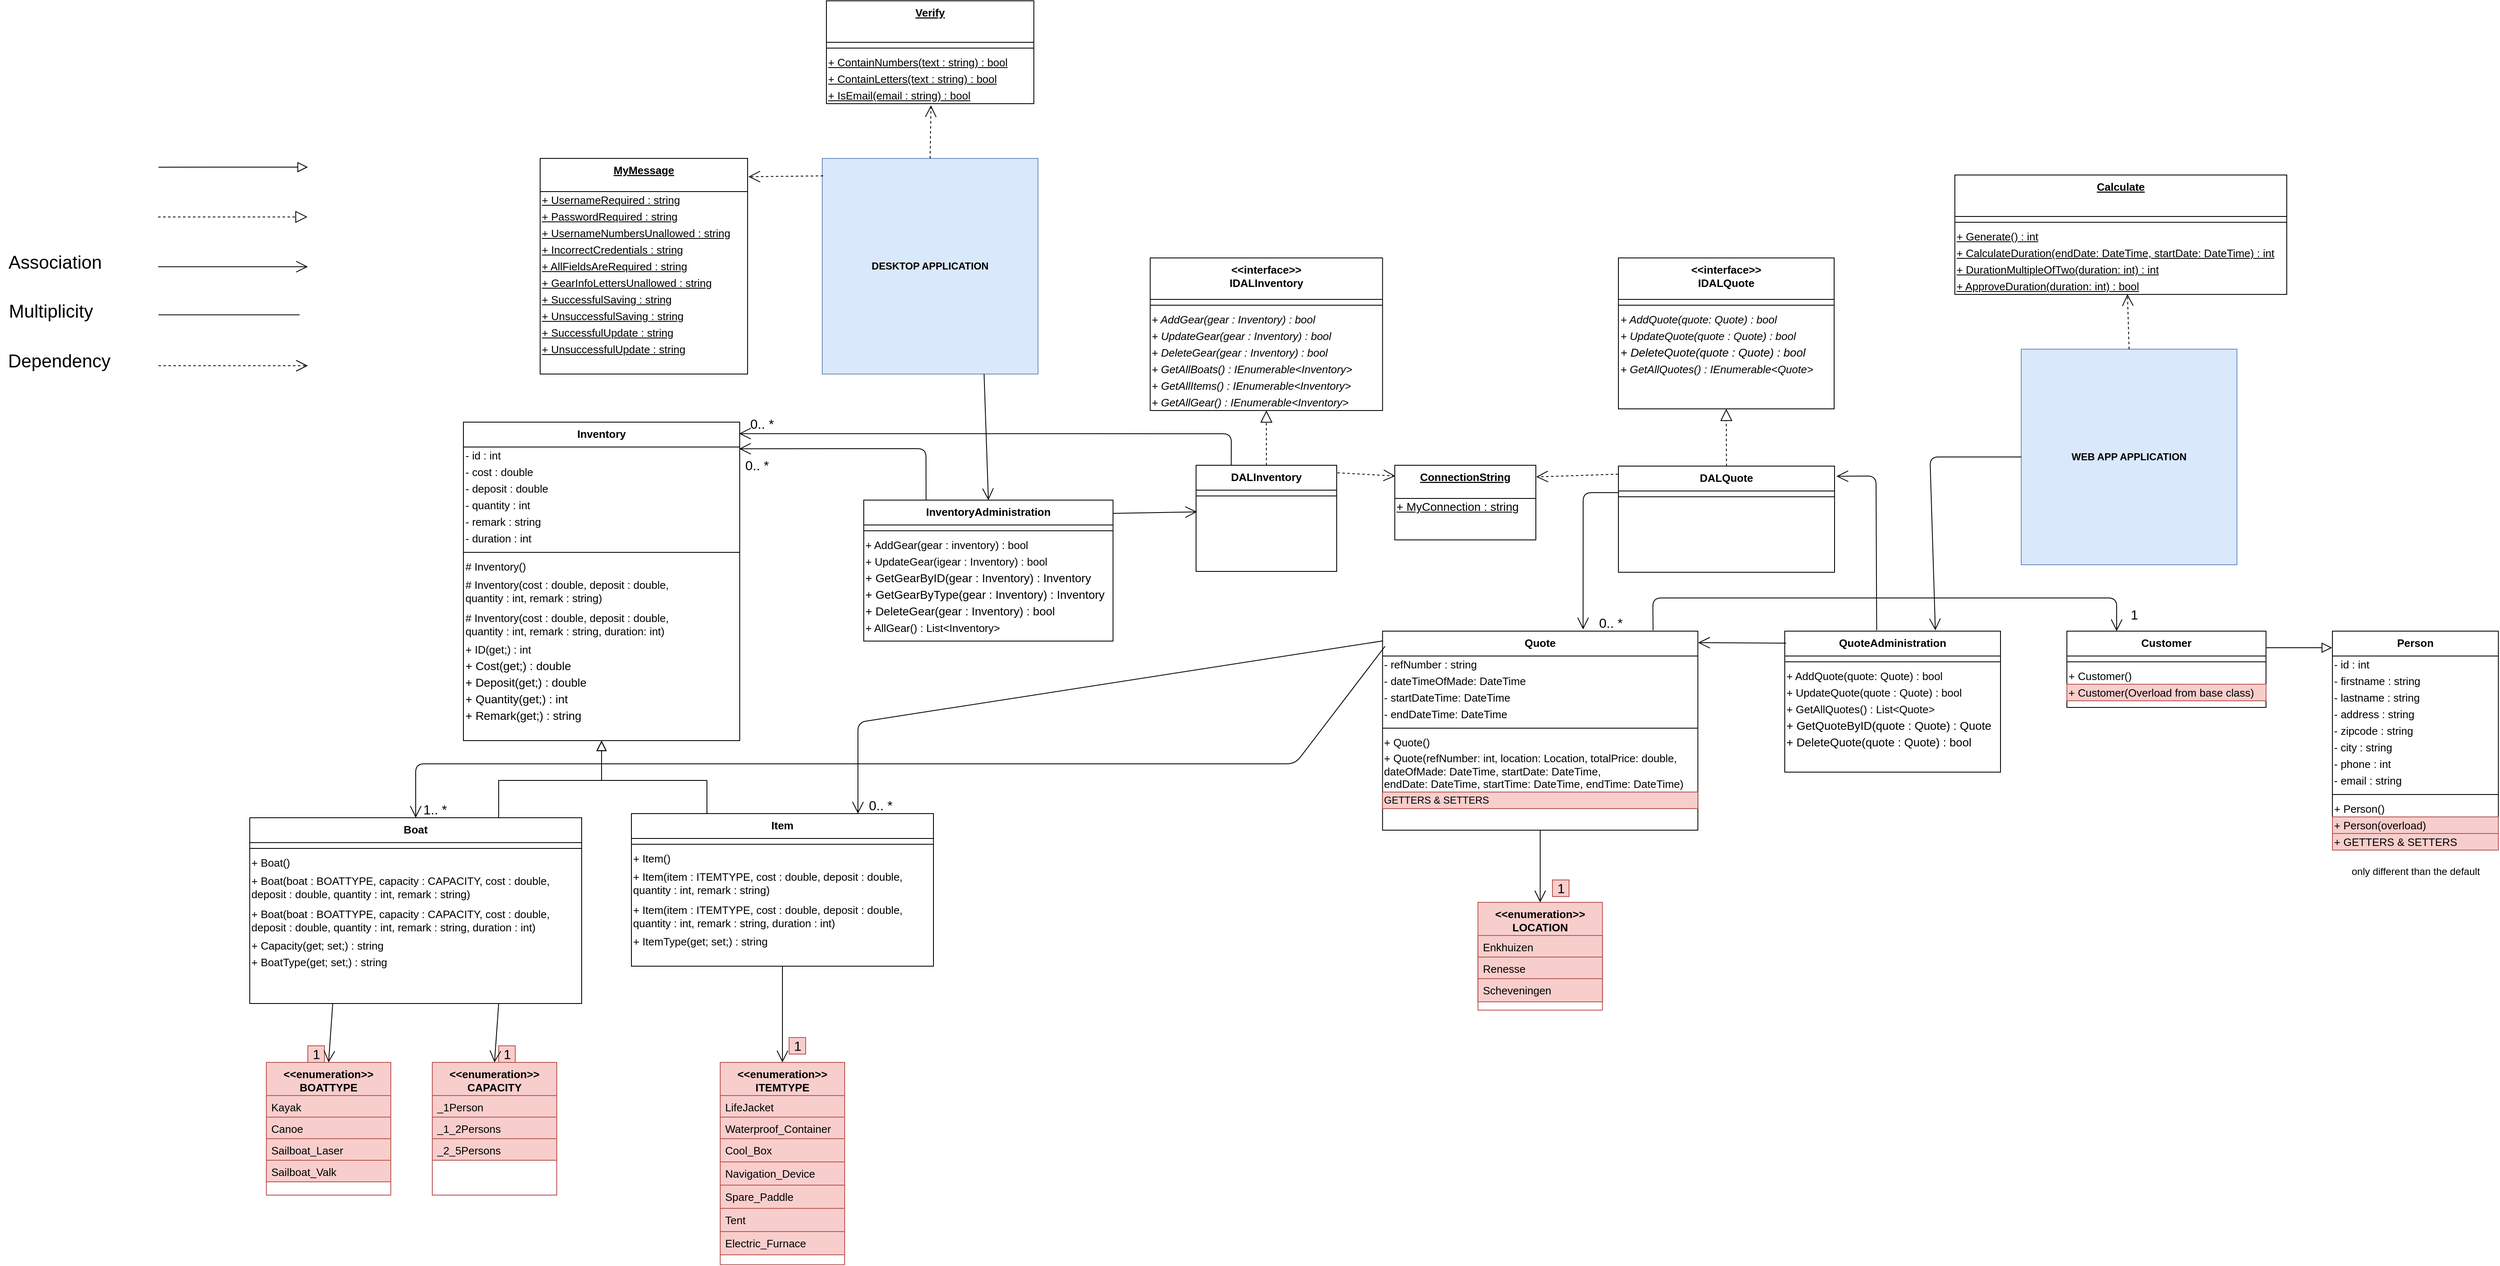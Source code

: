 <mxfile version="16.0.0" type="device"><diagram id="C5RBs43oDa-KdzZeNtuy" name="Page-1"><mxGraphModel dx="3691" dy="2462" grid="1" gridSize="10" guides="1" tooltips="1" connect="1" arrows="1" fold="1" page="1" pageScale="1" pageWidth="827" pageHeight="1169" math="0" shadow="0"><root><mxCell id="WIyWlLk6GJQsqaUBKTNV-0"/><mxCell id="WIyWlLk6GJQsqaUBKTNV-1" parent="WIyWlLk6GJQsqaUBKTNV-0"/><mxCell id="KutxU2q7jOgwtFoPLJHU-38" value="" style="endArrow=block;dashed=1;endFill=0;endSize=12;html=1;rounded=0;fontStyle=1;strokeWidth=1;fontSize=10;" parent="WIyWlLk6GJQsqaUBKTNV-1" edge="1"><mxGeometry width="160" relative="1" as="geometry"><mxPoint x="-1140.45" y="220.57" as="sourcePoint"/><mxPoint x="-960.45" y="220.57" as="targetPoint"/></mxGeometry></mxCell><mxCell id="KutxU2q7jOgwtFoPLJHU-42" value="" style="endArrow=open;endFill=1;endSize=12;html=1;fontStyle=1;fontSize=10;strokeWidth=1;" parent="WIyWlLk6GJQsqaUBKTNV-1" edge="1"><mxGeometry width="160" relative="1" as="geometry"><mxPoint x="-1140.45" y="280.57" as="sourcePoint"/><mxPoint x="-960" y="280.57" as="targetPoint"/></mxGeometry></mxCell><mxCell id="KutxU2q7jOgwtFoPLJHU-44" value="" style="endArrow=block;endSize=10;endFill=0;shadow=0;strokeWidth=1;rounded=0;edgeStyle=elbowEdgeStyle;elbow=vertical;fontStyle=0;fontSize=10;" parent="WIyWlLk6GJQsqaUBKTNV-1" edge="1"><mxGeometry width="160" relative="1" as="geometry"><mxPoint x="-1140" y="160.57" as="sourcePoint"/><mxPoint x="-960" y="160.57" as="targetPoint"/></mxGeometry></mxCell><mxCell id="KutxU2q7jOgwtFoPLJHU-46" value="" style="endArrow=none;html=1;rounded=0;fontStyle=1;strokeWidth=1;fontSize=10;" parent="WIyWlLk6GJQsqaUBKTNV-1" edge="1"><mxGeometry width="50" height="50" relative="1" as="geometry"><mxPoint x="-1140" y="338.57" as="sourcePoint"/><mxPoint x="-970" y="338.57" as="targetPoint"/></mxGeometry></mxCell><mxCell id="KutxU2q7jOgwtFoPLJHU-48" value="" style="endArrow=open;endSize=12;dashed=1;html=1;fontStyle=1;fontSize=13;exitX=0.5;exitY=0;exitDx=0;exitDy=0;" parent="WIyWlLk6GJQsqaUBKTNV-1" edge="1"><mxGeometry width="160" relative="1" as="geometry"><mxPoint x="-1140" y="400" as="sourcePoint"/><mxPoint x="-960" y="400" as="targetPoint"/><Array as="points"/></mxGeometry></mxCell><mxCell id="VA3VbTWwwZoXTn_adIDG-58" value="" style="endArrow=block;endSize=10;endFill=0;shadow=0;strokeWidth=1;rounded=0;edgeStyle=elbowEdgeStyle;elbow=vertical;fontStyle=1;fontSize=10;exitX=0.75;exitY=0;exitDx=0;exitDy=0;entryX=0.5;entryY=1;entryDx=0;entryDy=0;" parent="WIyWlLk6GJQsqaUBKTNV-1" source="VA3VbTWwwZoXTn_adIDG-197" target="VA3VbTWwwZoXTn_adIDG-213" edge="1"><mxGeometry width="160" relative="1" as="geometry"><mxPoint x="-1149.5" y="412" as="sourcePoint"/><mxPoint x="-729.5" y="822" as="targetPoint"/><Array as="points"><mxPoint x="-680" y="900"/><mxPoint x="-630" y="920"/><mxPoint x="-709.5" y="912"/><mxPoint x="-659.5" y="902"/><mxPoint x="-719.5" y="902"/><mxPoint x="-879.5" y="612"/></Array></mxGeometry></mxCell><mxCell id="VA3VbTWwwZoXTn_adIDG-59" value="" style="endArrow=block;endSize=10;endFill=0;shadow=0;strokeWidth=1;rounded=0;edgeStyle=elbowEdgeStyle;elbow=vertical;fontStyle=1;fontSize=10;exitX=0.25;exitY=0;exitDx=0;exitDy=0;entryX=0.5;entryY=1;entryDx=0;entryDy=0;" parent="WIyWlLk6GJQsqaUBKTNV-1" source="VA3VbTWwwZoXTn_adIDG-205" target="VA3VbTWwwZoXTn_adIDG-213" edge="1"><mxGeometry width="160" relative="1" as="geometry"><mxPoint x="-579.5" y="642.09" as="sourcePoint"/><mxPoint x="-533.5" y="832" as="targetPoint"/><Array as="points"><mxPoint x="-570" y="900"/><mxPoint x="-560" y="920"/><mxPoint x="-529.5" y="912"/><mxPoint x="-539.5" y="902"/><mxPoint x="-539.5" y="872"/></Array></mxGeometry></mxCell><mxCell id="VA3VbTWwwZoXTn_adIDG-89" value="" style="endArrow=open;endFill=1;endSize=12;html=1;fontStyle=1;fontSize=10;strokeWidth=1;exitX=1.001;exitY=0.094;exitDx=0;exitDy=0;exitPerimeter=0;entryX=0.004;entryY=0.009;entryDx=0;entryDy=0;entryPerimeter=0;" parent="WIyWlLk6GJQsqaUBKTNV-1" source="VA3VbTWwwZoXTn_adIDG-241" edge="1"><mxGeometry width="160" relative="1" as="geometry"><mxPoint x="50.5" y="517" as="sourcePoint"/><mxPoint x="111.62" y="576.18" as="targetPoint"/><Array as="points"/></mxGeometry></mxCell><mxCell id="VA3VbTWwwZoXTn_adIDG-157" value="Verify" style="swimlane;fontStyle=5;align=center;verticalAlign=top;childLayout=stackLayout;horizontal=1;startSize=50;horizontalStack=0;resizeParent=1;resizeLast=0;collapsible=1;marginBottom=0;rounded=0;shadow=0;strokeWidth=1;fontSize=13;" parent="WIyWlLk6GJQsqaUBKTNV-1" vertex="1"><mxGeometry x="-335" y="-40" width="250" height="124" as="geometry"><mxRectangle x="340" y="380" width="170" height="26" as="alternateBounds"/></mxGeometry></mxCell><mxCell id="Eu1RM0MxuK3w1lcb-Ub3-7" value="" style="line;html=1;strokeWidth=1;align=left;verticalAlign=middle;spacingTop=-1;spacingLeft=3;spacingRight=3;rotatable=0;labelPosition=right;points=[];portConstraint=eastwest;fontStyle=0;fontSize=13;" parent="VA3VbTWwwZoXTn_adIDG-157" vertex="1"><mxGeometry y="50" width="250" height="14" as="geometry"/></mxCell><mxCell id="VA3VbTWwwZoXTn_adIDG-158" value="&lt;span style=&quot;font-size: 13px&quot;&gt;+ ContainNumbers(text : string) : bool&lt;/span&gt;" style="text;html=1;align=left;verticalAlign=middle;resizable=0;points=[];autosize=1;strokeColor=none;fillColor=none;fontStyle=4" parent="VA3VbTWwwZoXTn_adIDG-157" vertex="1"><mxGeometry y="64" width="250" height="20" as="geometry"/></mxCell><mxCell id="VA3VbTWwwZoXTn_adIDG-162" value="&lt;span style=&quot;font-size: 13px&quot;&gt;+ ContainLetters(text : string) : bool&lt;/span&gt;" style="text;html=1;align=left;verticalAlign=middle;resizable=0;points=[];autosize=1;strokeColor=none;fillColor=none;fontStyle=4;fontSize=14;" parent="VA3VbTWwwZoXTn_adIDG-157" vertex="1"><mxGeometry y="84" width="250" height="20" as="geometry"/></mxCell><mxCell id="VA3VbTWwwZoXTn_adIDG-163" value="&lt;span style=&quot;font-size: 13px&quot;&gt;+ IsEmail(email : string) : bool&lt;/span&gt;" style="text;html=1;align=left;verticalAlign=middle;resizable=0;points=[];autosize=1;strokeColor=none;fillColor=none;fontStyle=4;fontSize=14;" parent="VA3VbTWwwZoXTn_adIDG-157" vertex="1"><mxGeometry y="104" width="250" height="20" as="geometry"/></mxCell><mxCell id="VA3VbTWwwZoXTn_adIDG-167" value="&lt;&lt;enumeration&gt;&gt;&#10;BOATTYPE" style="swimlane;fontStyle=1;align=center;verticalAlign=top;childLayout=stackLayout;horizontal=1;startSize=40;horizontalStack=0;resizeParent=1;resizeLast=0;collapsible=1;marginBottom=0;rounded=0;shadow=0;strokeWidth=1;fontSize=13;fillColor=#f8cecc;strokeColor=#b85450;" parent="WIyWlLk6GJQsqaUBKTNV-1" vertex="1"><mxGeometry x="-1010" y="1240" width="150" height="160" as="geometry"><mxRectangle x="550" y="140" width="160" height="26" as="alternateBounds"/></mxGeometry></mxCell><mxCell id="VA3VbTWwwZoXTn_adIDG-168" value="Kayak" style="text;align=left;verticalAlign=top;spacingLeft=4;spacingRight=4;overflow=hidden;rotatable=0;points=[[0,0.5],[1,0.5]];portConstraint=eastwest;fontStyle=0;fontSize=13;fillColor=#f8cecc;strokeColor=#b85450;" parent="VA3VbTWwwZoXTn_adIDG-167" vertex="1"><mxGeometry y="40" width="150" height="26" as="geometry"/></mxCell><mxCell id="VA3VbTWwwZoXTn_adIDG-169" value="Canoe" style="text;align=left;verticalAlign=top;spacingLeft=4;spacingRight=4;overflow=hidden;rotatable=0;points=[[0,0.5],[1,0.5]];portConstraint=eastwest;rounded=0;shadow=0;html=0;fontStyle=0;fontSize=13;fillColor=#f8cecc;strokeColor=#b85450;" parent="VA3VbTWwwZoXTn_adIDG-167" vertex="1"><mxGeometry y="66" width="150" height="26" as="geometry"/></mxCell><mxCell id="VA3VbTWwwZoXTn_adIDG-170" value="Sailboat_Laser" style="text;align=left;verticalAlign=top;spacingLeft=4;spacingRight=4;overflow=hidden;rotatable=0;points=[[0,0.5],[1,0.5]];portConstraint=eastwest;rounded=0;shadow=0;html=0;fontStyle=0;fontSize=13;fillColor=#f8cecc;strokeColor=#b85450;" parent="VA3VbTWwwZoXTn_adIDG-167" vertex="1"><mxGeometry y="92" width="150" height="26" as="geometry"/></mxCell><mxCell id="VA3VbTWwwZoXTn_adIDG-171" value="Sailboat_Valk" style="text;align=left;verticalAlign=top;spacingLeft=4;spacingRight=4;overflow=hidden;rotatable=0;points=[[0,0.5],[1,0.5]];portConstraint=eastwest;rounded=0;shadow=0;html=0;fontStyle=0;fontSize=13;fillColor=#f8cecc;strokeColor=#b85450;" parent="VA3VbTWwwZoXTn_adIDG-167" vertex="1"><mxGeometry y="118" width="150" height="26" as="geometry"/></mxCell><mxCell id="VA3VbTWwwZoXTn_adIDG-176" value="&lt;&lt;enumeration&gt;&gt;&#10;CAPACITY" style="swimlane;fontStyle=1;align=center;verticalAlign=top;childLayout=stackLayout;horizontal=1;startSize=40;horizontalStack=0;resizeParent=1;resizeLast=0;collapsible=1;marginBottom=0;rounded=0;shadow=0;strokeWidth=1;fontSize=13;fillColor=#f8cecc;strokeColor=#b85450;" parent="WIyWlLk6GJQsqaUBKTNV-1" vertex="1"><mxGeometry x="-810" y="1240" width="150" height="160" as="geometry"><mxRectangle x="550" y="140" width="160" height="26" as="alternateBounds"/></mxGeometry></mxCell><mxCell id="VA3VbTWwwZoXTn_adIDG-177" value="_1Person" style="text;align=left;verticalAlign=top;spacingLeft=4;spacingRight=4;overflow=hidden;rotatable=0;points=[[0,0.5],[1,0.5]];portConstraint=eastwest;fontStyle=0;fontSize=13;fillColor=#f8cecc;strokeColor=#b85450;" parent="VA3VbTWwwZoXTn_adIDG-176" vertex="1"><mxGeometry y="40" width="150" height="26" as="geometry"/></mxCell><mxCell id="VA3VbTWwwZoXTn_adIDG-178" value="_1_2Persons" style="text;align=left;verticalAlign=top;spacingLeft=4;spacingRight=4;overflow=hidden;rotatable=0;points=[[0,0.5],[1,0.5]];portConstraint=eastwest;rounded=0;shadow=0;html=0;fontStyle=0;fontSize=13;fillColor=#f8cecc;strokeColor=#b85450;" parent="VA3VbTWwwZoXTn_adIDG-176" vertex="1"><mxGeometry y="66" width="150" height="26" as="geometry"/></mxCell><mxCell id="VA3VbTWwwZoXTn_adIDG-179" value="_2_5Persons" style="text;align=left;verticalAlign=top;spacingLeft=4;spacingRight=4;overflow=hidden;rotatable=0;points=[[0,0.5],[1,0.5]];portConstraint=eastwest;rounded=0;shadow=0;html=0;fontStyle=0;fontSize=13;fillColor=#f8cecc;strokeColor=#b85450;" parent="VA3VbTWwwZoXTn_adIDG-176" vertex="1"><mxGeometry y="92" width="150" height="26" as="geometry"/></mxCell><mxCell id="VA3VbTWwwZoXTn_adIDG-181" value="&lt;&lt;enumeration&gt;&gt;&#10;ITEMTYPE" style="swimlane;fontStyle=1;align=center;verticalAlign=top;childLayout=stackLayout;horizontal=1;startSize=40;horizontalStack=0;resizeParent=1;resizeLast=0;collapsible=1;marginBottom=0;rounded=0;shadow=0;strokeWidth=1;fontSize=13;fillColor=#f8cecc;strokeColor=#b85450;" parent="WIyWlLk6GJQsqaUBKTNV-1" vertex="1"><mxGeometry x="-463" y="1240" width="150" height="244" as="geometry"><mxRectangle x="550" y="140" width="160" height="26" as="alternateBounds"/></mxGeometry></mxCell><mxCell id="VA3VbTWwwZoXTn_adIDG-182" value="LifeJacket" style="text;align=left;verticalAlign=top;spacingLeft=4;spacingRight=4;overflow=hidden;rotatable=0;points=[[0,0.5],[1,0.5]];portConstraint=eastwest;fontStyle=0;fontSize=13;fillColor=#f8cecc;strokeColor=#b85450;" parent="VA3VbTWwwZoXTn_adIDG-181" vertex="1"><mxGeometry y="40" width="150" height="26" as="geometry"/></mxCell><mxCell id="VA3VbTWwwZoXTn_adIDG-183" value="Waterproof_Container" style="text;align=left;verticalAlign=top;spacingLeft=4;spacingRight=4;overflow=hidden;rotatable=0;points=[[0,0.5],[1,0.5]];portConstraint=eastwest;rounded=0;shadow=0;html=0;fontStyle=0;fontSize=13;fillColor=#f8cecc;strokeColor=#b85450;" parent="VA3VbTWwwZoXTn_adIDG-181" vertex="1"><mxGeometry y="66" width="150" height="26" as="geometry"/></mxCell><mxCell id="VA3VbTWwwZoXTn_adIDG-184" value="Cool_Box" style="text;align=left;verticalAlign=top;spacingLeft=4;spacingRight=4;overflow=hidden;rotatable=0;points=[[0,0.5],[1,0.5]];portConstraint=eastwest;rounded=0;shadow=0;html=0;fontStyle=0;fontSize=13;fillColor=#f8cecc;strokeColor=#b85450;" parent="VA3VbTWwwZoXTn_adIDG-181" vertex="1"><mxGeometry y="92" width="150" height="28" as="geometry"/></mxCell><mxCell id="VA3VbTWwwZoXTn_adIDG-187" value="Navigation_Device" style="text;align=left;verticalAlign=top;spacingLeft=4;spacingRight=4;overflow=hidden;rotatable=0;points=[[0,0.5],[1,0.5]];portConstraint=eastwest;rounded=0;shadow=0;html=0;fontStyle=0;fontSize=13;fillColor=#f8cecc;strokeColor=#b85450;" parent="VA3VbTWwwZoXTn_adIDG-181" vertex="1"><mxGeometry y="120" width="150" height="28" as="geometry"/></mxCell><mxCell id="VA3VbTWwwZoXTn_adIDG-186" value="Spare_Paddle" style="text;align=left;verticalAlign=top;spacingLeft=4;spacingRight=4;overflow=hidden;rotatable=0;points=[[0,0.5],[1,0.5]];portConstraint=eastwest;rounded=0;shadow=0;html=0;fontStyle=0;fontSize=13;fillColor=#f8cecc;strokeColor=#b85450;" parent="VA3VbTWwwZoXTn_adIDG-181" vertex="1"><mxGeometry y="148" width="150" height="28" as="geometry"/></mxCell><mxCell id="VA3VbTWwwZoXTn_adIDG-185" value="Tent" style="text;align=left;verticalAlign=top;spacingLeft=4;spacingRight=4;overflow=hidden;rotatable=0;points=[[0,0.5],[1,0.5]];portConstraint=eastwest;rounded=0;shadow=0;html=0;fontStyle=0;fontSize=13;fillColor=#f8cecc;strokeColor=#b85450;" parent="VA3VbTWwwZoXTn_adIDG-181" vertex="1"><mxGeometry y="176" width="150" height="28" as="geometry"/></mxCell><mxCell id="VA3VbTWwwZoXTn_adIDG-188" value="Electric_Furnace" style="text;align=left;verticalAlign=top;spacingLeft=4;spacingRight=4;overflow=hidden;rotatable=0;points=[[0,0.5],[1,0.5]];portConstraint=eastwest;rounded=0;shadow=0;html=0;fontStyle=0;fontSize=13;fillColor=#f8cecc;strokeColor=#b85450;" parent="VA3VbTWwwZoXTn_adIDG-181" vertex="1"><mxGeometry y="204" width="150" height="28" as="geometry"/></mxCell><mxCell id="VA3VbTWwwZoXTn_adIDG-197" value="Boat" style="swimlane;fontStyle=1;align=center;verticalAlign=top;childLayout=stackLayout;horizontal=1;startSize=30;horizontalStack=0;resizeParent=1;resizeLast=0;collapsible=1;marginBottom=0;rounded=0;shadow=0;strokeWidth=1;fontSize=13;" parent="WIyWlLk6GJQsqaUBKTNV-1" vertex="1"><mxGeometry x="-1030" y="945" width="400" height="224" as="geometry"><mxRectangle x="230" y="140" width="160" height="26" as="alternateBounds"/></mxGeometry></mxCell><mxCell id="VA3VbTWwwZoXTn_adIDG-200" value="" style="line;html=1;strokeWidth=1;align=left;verticalAlign=middle;spacingTop=-1;spacingLeft=3;spacingRight=3;rotatable=0;labelPosition=right;points=[];portConstraint=eastwest;fontStyle=0;fontSize=13;" parent="VA3VbTWwwZoXTn_adIDG-197" vertex="1"><mxGeometry y="30" width="400" height="14" as="geometry"/></mxCell><mxCell id="VA3VbTWwwZoXTn_adIDG-201" value="+ Boat()" style="text;html=1;align=left;verticalAlign=middle;resizable=0;points=[];autosize=1;strokeColor=none;fillColor=none;fontStyle=0;fontSize=13;" parent="VA3VbTWwwZoXTn_adIDG-197" vertex="1"><mxGeometry y="44" width="400" height="20" as="geometry"/></mxCell><mxCell id="VA3VbTWwwZoXTn_adIDG-202" value="+ Boat(boat : BOATTYPE, capacity : CAPACITY, cost : double, &lt;br&gt;deposit : double, quantity : int, remark : string)" style="text;html=1;align=left;verticalAlign=middle;resizable=0;points=[];autosize=1;strokeColor=none;fillColor=none;fontStyle=0;fontSize=13;" parent="VA3VbTWwwZoXTn_adIDG-197" vertex="1"><mxGeometry y="64" width="400" height="40" as="geometry"/></mxCell><mxCell id="a-ykIYmuR_ckNAVxKm-8-50" value="+ Boat(boat : BOATTYPE, capacity : CAPACITY, cost : double, &lt;br&gt;deposit : double, quantity : int, remark : string, duration : int)" style="text;html=1;align=left;verticalAlign=middle;resizable=0;points=[];autosize=1;strokeColor=none;fillColor=none;fontStyle=0;fontSize=13;" parent="VA3VbTWwwZoXTn_adIDG-197" vertex="1"><mxGeometry y="104" width="400" height="40" as="geometry"/></mxCell><mxCell id="VA3VbTWwwZoXTn_adIDG-203" value="+ Capacity(get; set;) : string&amp;nbsp;" style="text;html=1;align=left;verticalAlign=middle;resizable=0;points=[];autosize=1;strokeColor=none;fillColor=none;fontStyle=0;fontSize=13;" parent="VA3VbTWwwZoXTn_adIDG-197" vertex="1"><mxGeometry y="144" width="400" height="20" as="geometry"/></mxCell><mxCell id="VA3VbTWwwZoXTn_adIDG-204" value="+ BoatType(get; set;) : string&amp;nbsp;" style="text;html=1;align=left;verticalAlign=middle;resizable=0;points=[];autosize=1;strokeColor=none;fillColor=none;fontStyle=0;fontSize=13;" parent="VA3VbTWwwZoXTn_adIDG-197" vertex="1"><mxGeometry y="164" width="400" height="20" as="geometry"/></mxCell><mxCell id="VA3VbTWwwZoXTn_adIDG-205" value="Item" style="swimlane;fontStyle=1;align=center;verticalAlign=top;childLayout=stackLayout;horizontal=1;startSize=30;horizontalStack=0;resizeParent=1;resizeLast=0;collapsible=1;marginBottom=0;rounded=0;shadow=0;strokeWidth=1;fontSize=13;" parent="WIyWlLk6GJQsqaUBKTNV-1" vertex="1"><mxGeometry x="-570" y="940" width="364" height="184" as="geometry"><mxRectangle x="230" y="140" width="160" height="26" as="alternateBounds"/></mxGeometry></mxCell><mxCell id="VA3VbTWwwZoXTn_adIDG-208" value="" style="line;html=1;strokeWidth=1;align=left;verticalAlign=middle;spacingTop=-1;spacingLeft=3;spacingRight=3;rotatable=0;labelPosition=right;points=[];portConstraint=eastwest;fontStyle=0;fontSize=13;" parent="VA3VbTWwwZoXTn_adIDG-205" vertex="1"><mxGeometry y="30" width="364" height="14" as="geometry"/></mxCell><mxCell id="VA3VbTWwwZoXTn_adIDG-209" value="+ Item()" style="text;html=1;align=left;verticalAlign=middle;resizable=0;points=[];autosize=1;strokeColor=none;fillColor=none;fontStyle=0;fontSize=13;" parent="VA3VbTWwwZoXTn_adIDG-205" vertex="1"><mxGeometry y="44" width="364" height="20" as="geometry"/></mxCell><mxCell id="VA3VbTWwwZoXTn_adIDG-210" value="+ Item(item : ITEMTYPE, cost : double, deposit : double,&lt;br&gt;quantity : int, remark : string)" style="text;html=1;align=left;verticalAlign=middle;resizable=0;points=[];autosize=1;strokeColor=none;fillColor=none;fontStyle=0;fontSize=13;" parent="VA3VbTWwwZoXTn_adIDG-205" vertex="1"><mxGeometry y="64" width="364" height="40" as="geometry"/></mxCell><mxCell id="a-ykIYmuR_ckNAVxKm-8-51" value="+ Item(item : ITEMTYPE, cost : double, deposit : double,&lt;br&gt;quantity : int, remark : string, duration : int)" style="text;html=1;align=left;verticalAlign=middle;resizable=0;points=[];autosize=1;strokeColor=none;fillColor=none;fontStyle=0;fontSize=13;" parent="VA3VbTWwwZoXTn_adIDG-205" vertex="1"><mxGeometry y="104" width="364" height="40" as="geometry"/></mxCell><mxCell id="VA3VbTWwwZoXTn_adIDG-212" value="+ ItemType(get; set;) : string&amp;nbsp;" style="text;html=1;align=left;verticalAlign=middle;resizable=0;points=[];autosize=1;strokeColor=none;fillColor=none;fontStyle=0;fontSize=13;" parent="VA3VbTWwwZoXTn_adIDG-205" vertex="1"><mxGeometry y="144" width="364" height="20" as="geometry"/></mxCell><mxCell id="VA3VbTWwwZoXTn_adIDG-213" value="Inventory" style="swimlane;fontStyle=1;align=center;verticalAlign=top;childLayout=stackLayout;horizontal=1;startSize=30;horizontalStack=0;resizeParent=1;resizeLast=0;collapsible=1;marginBottom=0;rounded=0;shadow=0;strokeWidth=1;fontSize=13;" parent="WIyWlLk6GJQsqaUBKTNV-1" vertex="1"><mxGeometry x="-772.5" y="468" width="333" height="384" as="geometry"><mxRectangle x="230" y="140" width="160" height="26" as="alternateBounds"/></mxGeometry></mxCell><mxCell id="VA3VbTWwwZoXTn_adIDG-214" value="- id : int" style="text;html=1;align=left;verticalAlign=middle;resizable=0;points=[];autosize=1;strokeColor=none;fillColor=none;fontStyle=0;fontSize=13;" parent="VA3VbTWwwZoXTn_adIDG-213" vertex="1"><mxGeometry y="30" width="333" height="20" as="geometry"/></mxCell><mxCell id="VA3VbTWwwZoXTn_adIDG-219" value="- cost : double" style="text;html=1;align=left;verticalAlign=middle;resizable=0;points=[];autosize=1;strokeColor=none;fillColor=none;fontStyle=0;fontSize=13;" parent="VA3VbTWwwZoXTn_adIDG-213" vertex="1"><mxGeometry y="50" width="333" height="20" as="geometry"/></mxCell><mxCell id="VA3VbTWwwZoXTn_adIDG-221" value="- deposit : double" style="text;html=1;align=left;verticalAlign=middle;resizable=0;points=[];autosize=1;strokeColor=none;fillColor=none;fontStyle=0;fontSize=13;" parent="VA3VbTWwwZoXTn_adIDG-213" vertex="1"><mxGeometry y="70" width="333" height="20" as="geometry"/></mxCell><mxCell id="VA3VbTWwwZoXTn_adIDG-222" value="- quantity : int" style="text;html=1;align=left;verticalAlign=middle;resizable=0;points=[];autosize=1;strokeColor=none;fillColor=none;fontStyle=0;fontSize=13;" parent="VA3VbTWwwZoXTn_adIDG-213" vertex="1"><mxGeometry y="90" width="333" height="20" as="geometry"/></mxCell><mxCell id="VA3VbTWwwZoXTn_adIDG-220" value="- remark : string" style="text;html=1;align=left;verticalAlign=middle;resizable=0;points=[];autosize=1;strokeColor=none;fillColor=none;fontStyle=0;fontSize=13;" parent="VA3VbTWwwZoXTn_adIDG-213" vertex="1"><mxGeometry y="110" width="333" height="20" as="geometry"/></mxCell><mxCell id="RdACKdYeZhFFjlZqYy65-19" value="&lt;span style=&quot;font-size: 13px;&quot;&gt;- duration : int&lt;/span&gt;" style="text;html=1;align=left;verticalAlign=middle;resizable=0;points=[];autosize=1;strokeColor=none;fillColor=none;" parent="VA3VbTWwwZoXTn_adIDG-213" vertex="1"><mxGeometry y="130" width="333" height="20" as="geometry"/></mxCell><mxCell id="VA3VbTWwwZoXTn_adIDG-215" value="" style="line;html=1;strokeWidth=1;align=left;verticalAlign=middle;spacingTop=-1;spacingLeft=3;spacingRight=3;rotatable=0;labelPosition=right;points=[];portConstraint=eastwest;fontStyle=0;fontSize=13;" parent="VA3VbTWwwZoXTn_adIDG-213" vertex="1"><mxGeometry y="150" width="333" height="14" as="geometry"/></mxCell><mxCell id="VA3VbTWwwZoXTn_adIDG-216" value="# Inventory()" style="text;html=1;align=left;verticalAlign=middle;resizable=0;points=[];autosize=1;strokeColor=none;fillColor=none;fontStyle=0;fontSize=13;" parent="VA3VbTWwwZoXTn_adIDG-213" vertex="1"><mxGeometry y="164" width="333" height="20" as="geometry"/></mxCell><mxCell id="VA3VbTWwwZoXTn_adIDG-217" value="# Inventory(cost : double, deposit : double,&lt;br&gt;quantity : int, remark : string)" style="text;html=1;align=left;verticalAlign=middle;resizable=0;points=[];autosize=1;strokeColor=none;fillColor=none;fontStyle=0;fontSize=13;" parent="VA3VbTWwwZoXTn_adIDG-213" vertex="1"><mxGeometry y="184" width="333" height="40" as="geometry"/></mxCell><mxCell id="a-ykIYmuR_ckNAVxKm-8-48" value="# Inventory(cost : double, deposit : double,&lt;br&gt;quantity : int, remark : string, duration: int)" style="text;html=1;align=left;verticalAlign=middle;resizable=0;points=[];autosize=1;strokeColor=none;fillColor=none;fontStyle=0;fontSize=13;" parent="VA3VbTWwwZoXTn_adIDG-213" vertex="1"><mxGeometry y="224" width="333" height="40" as="geometry"/></mxCell><mxCell id="VA3VbTWwwZoXTn_adIDG-218" value="+ ID(get;) : int" style="text;html=1;align=left;verticalAlign=middle;resizable=0;points=[];autosize=1;strokeColor=none;fillColor=none;fontStyle=0;fontSize=13;" parent="VA3VbTWwwZoXTn_adIDG-213" vertex="1"><mxGeometry y="264" width="333" height="20" as="geometry"/></mxCell><mxCell id="VA3VbTWwwZoXTn_adIDG-223" value="+ Cost(get;) : double" style="text;html=1;align=left;verticalAlign=middle;resizable=0;points=[];autosize=1;strokeColor=none;fillColor=none;fontStyle=0;fontSize=14;" parent="VA3VbTWwwZoXTn_adIDG-213" vertex="1"><mxGeometry y="284" width="333" height="20" as="geometry"/></mxCell><mxCell id="VA3VbTWwwZoXTn_adIDG-224" value="+ Deposit(get;) : double" style="text;html=1;align=left;verticalAlign=middle;resizable=0;points=[];autosize=1;strokeColor=none;fillColor=none;fontStyle=0;fontSize=14;" parent="VA3VbTWwwZoXTn_adIDG-213" vertex="1"><mxGeometry y="304" width="333" height="20" as="geometry"/></mxCell><mxCell id="VA3VbTWwwZoXTn_adIDG-225" value="+ Quantity(get;) : int" style="text;html=1;align=left;verticalAlign=middle;resizable=0;points=[];autosize=1;strokeColor=none;fillColor=none;fontStyle=0;fontSize=14;" parent="VA3VbTWwwZoXTn_adIDG-213" vertex="1"><mxGeometry y="324" width="333" height="20" as="geometry"/></mxCell><mxCell id="VA3VbTWwwZoXTn_adIDG-226" value="+ Remark(get;) : string" style="text;html=1;align=left;verticalAlign=middle;resizable=0;points=[];autosize=1;strokeColor=none;fillColor=none;fontStyle=0;fontSize=14;" parent="VA3VbTWwwZoXTn_adIDG-213" vertex="1"><mxGeometry y="344" width="333" height="20" as="geometry"/></mxCell><mxCell id="VA3VbTWwwZoXTn_adIDG-241" value="InventoryAdministration" style="swimlane;fontStyle=1;align=center;verticalAlign=top;childLayout=stackLayout;horizontal=1;startSize=30;horizontalStack=0;resizeParent=1;resizeLast=0;collapsible=1;marginBottom=0;rounded=0;shadow=0;strokeWidth=1;fontSize=13;" parent="WIyWlLk6GJQsqaUBKTNV-1" vertex="1"><mxGeometry x="-290" y="562" width="300.4" height="170" as="geometry"><mxRectangle x="230" y="140" width="160" height="26" as="alternateBounds"/></mxGeometry></mxCell><mxCell id="VA3VbTWwwZoXTn_adIDG-247" value="" style="line;html=1;strokeWidth=1;align=left;verticalAlign=middle;spacingTop=-1;spacingLeft=3;spacingRight=3;rotatable=0;labelPosition=right;points=[];portConstraint=eastwest;fontStyle=0;fontSize=13;" parent="VA3VbTWwwZoXTn_adIDG-241" vertex="1"><mxGeometry y="30" width="300.4" height="14" as="geometry"/></mxCell><mxCell id="VA3VbTWwwZoXTn_adIDG-248" value="+ AddGear(gear : inventory) : bool" style="text;html=1;align=left;verticalAlign=middle;resizable=0;points=[];autosize=1;strokeColor=none;fillColor=none;fontStyle=0;fontSize=13;" parent="VA3VbTWwwZoXTn_adIDG-241" vertex="1"><mxGeometry y="44" width="300.4" height="20" as="geometry"/></mxCell><mxCell id="VA3VbTWwwZoXTn_adIDG-250" value="+ UpdateGear(igear : Inventory) : bool" style="text;html=1;align=left;verticalAlign=middle;resizable=0;points=[];autosize=1;strokeColor=none;fillColor=none;fontStyle=0;fontSize=13;" parent="VA3VbTWwwZoXTn_adIDG-241" vertex="1"><mxGeometry y="64" width="300.4" height="20" as="geometry"/></mxCell><mxCell id="VA3VbTWwwZoXTn_adIDG-251" value="+ GetGearByID(gear : Inventory) : Inventory" style="text;html=1;align=left;verticalAlign=middle;resizable=0;points=[];autosize=1;fontStyle=0;fontSize=14;" parent="VA3VbTWwwZoXTn_adIDG-241" vertex="1"><mxGeometry y="84" width="300.4" height="20" as="geometry"/></mxCell><mxCell id="6UmzPUXxIzkhrhIiV3Q2-17" value="+ GetGearByType(gear : Inventory) : Inventory" style="text;html=1;align=left;verticalAlign=middle;resizable=0;points=[];autosize=1;fontStyle=0;fontSize=14;" parent="VA3VbTWwwZoXTn_adIDG-241" vertex="1"><mxGeometry y="104" width="300.4" height="20" as="geometry"/></mxCell><mxCell id="VA3VbTWwwZoXTn_adIDG-253" value="+ DeleteGear(gear : Inventory) : bool" style="text;html=1;align=left;verticalAlign=middle;resizable=0;points=[];autosize=1;strokeColor=none;fillColor=none;fontStyle=0;fontSize=14;" parent="VA3VbTWwwZoXTn_adIDG-241" vertex="1"><mxGeometry y="124" width="300.4" height="20" as="geometry"/></mxCell><mxCell id="VA3VbTWwwZoXTn_adIDG-254" value="&lt;span style=&quot;font-size: 13px&quot;&gt;+ AllGear() : List&amp;lt;Inventory&amp;gt;&lt;/span&gt;" style="text;html=1;align=left;verticalAlign=middle;resizable=0;points=[];autosize=1;strokeColor=none;fillColor=none;fontStyle=0;fontSize=14;" parent="VA3VbTWwwZoXTn_adIDG-241" vertex="1"><mxGeometry y="144" width="300.4" height="20" as="geometry"/></mxCell><mxCell id="VA3VbTWwwZoXTn_adIDG-261" value="DALInventory" style="swimlane;fontStyle=1;align=center;verticalAlign=top;childLayout=stackLayout;horizontal=1;startSize=30;horizontalStack=0;resizeParent=1;resizeLast=0;collapsible=1;marginBottom=0;rounded=0;shadow=0;strokeWidth=1;fontSize=13;" parent="WIyWlLk6GJQsqaUBKTNV-1" vertex="1"><mxGeometry x="110.5" y="520" width="169.5" height="128" as="geometry"><mxRectangle x="230" y="140" width="160" height="26" as="alternateBounds"/></mxGeometry></mxCell><mxCell id="VA3VbTWwwZoXTn_adIDG-262" value="" style="line;html=1;strokeWidth=1;align=left;verticalAlign=middle;spacingTop=-1;spacingLeft=3;spacingRight=3;rotatable=0;labelPosition=right;points=[];portConstraint=eastwest;fontStyle=0;fontSize=13;" parent="VA3VbTWwwZoXTn_adIDG-261" vertex="1"><mxGeometry y="30" width="169.5" height="14" as="geometry"/></mxCell><mxCell id="VA3VbTWwwZoXTn_adIDG-272" value="&lt;&lt;interface&gt;&gt;&#10;IDALInventory" style="swimlane;fontStyle=1;align=center;verticalAlign=top;childLayout=stackLayout;horizontal=1;startSize=50;horizontalStack=0;resizeParent=1;resizeLast=0;collapsible=1;marginBottom=0;rounded=0;shadow=0;strokeWidth=1;fontSize=13;swimlaneLine=1;" parent="WIyWlLk6GJQsqaUBKTNV-1" vertex="1"><mxGeometry x="55.25" y="270" width="280" height="184" as="geometry"><mxRectangle x="340" y="380" width="170" height="26" as="alternateBounds"/></mxGeometry></mxCell><mxCell id="Eu1RM0MxuK3w1lcb-Ub3-4" value="" style="line;html=1;strokeWidth=1;align=left;verticalAlign=middle;spacingTop=-1;spacingLeft=3;spacingRight=3;rotatable=0;labelPosition=right;points=[];portConstraint=eastwest;fontStyle=0;fontSize=13;" parent="VA3VbTWwwZoXTn_adIDG-272" vertex="1"><mxGeometry y="50" width="280" height="14" as="geometry"/></mxCell><mxCell id="VA3VbTWwwZoXTn_adIDG-273" value="&lt;span style=&quot;font-size: 13px&quot;&gt;+ AddGear(gear : Inventory) : bool&lt;/span&gt;" style="text;html=1;align=left;verticalAlign=middle;resizable=0;points=[];autosize=1;strokeColor=none;fillColor=none;fontStyle=2" parent="VA3VbTWwwZoXTn_adIDG-272" vertex="1"><mxGeometry y="64" width="280" height="20" as="geometry"/></mxCell><mxCell id="VA3VbTWwwZoXTn_adIDG-274" value="+ UpdateGear(gear : Inventory) : bool" style="text;html=1;align=left;verticalAlign=middle;resizable=0;points=[];autosize=1;strokeColor=none;fillColor=none;fontStyle=2;fontSize=13;" parent="VA3VbTWwwZoXTn_adIDG-272" vertex="1"><mxGeometry y="84" width="280" height="20" as="geometry"/></mxCell><mxCell id="VA3VbTWwwZoXTn_adIDG-275" value="+ DeleteGear(gear : Inventory) : bool" style="text;html=1;align=left;verticalAlign=middle;resizable=0;points=[];autosize=1;strokeColor=none;fillColor=none;fontStyle=2;fontSize=13;" parent="VA3VbTWwwZoXTn_adIDG-272" vertex="1"><mxGeometry y="104" width="280" height="20" as="geometry"/></mxCell><mxCell id="RdACKdYeZhFFjlZqYy65-20" value="&lt;span style=&quot;font-size: 13px&quot;&gt;+ GetAllBoats() : IEnumerable&amp;lt;Inventory&amp;gt;&lt;/span&gt;" style="text;html=1;align=left;verticalAlign=middle;resizable=0;points=[];autosize=1;strokeColor=none;fillColor=none;fontStyle=2" parent="VA3VbTWwwZoXTn_adIDG-272" vertex="1"><mxGeometry y="124" width="280" height="20" as="geometry"/></mxCell><mxCell id="RdACKdYeZhFFjlZqYy65-21" value="+ GetAllItems() : IEnumerable&amp;lt;Inventory&amp;gt;" style="text;html=1;align=left;verticalAlign=middle;resizable=0;points=[];autosize=1;strokeColor=none;fillColor=none;fontStyle=2;fontSize=13;" parent="VA3VbTWwwZoXTn_adIDG-272" vertex="1"><mxGeometry y="144" width="280" height="20" as="geometry"/></mxCell><mxCell id="RdACKdYeZhFFjlZqYy65-22" value="+ GetAllGear() : IEnumerable&amp;lt;Inventory&amp;gt;" style="text;html=1;align=left;verticalAlign=middle;resizable=0;points=[];autosize=1;strokeColor=none;fillColor=none;fontStyle=2;fontSize=13;" parent="VA3VbTWwwZoXTn_adIDG-272" vertex="1"><mxGeometry y="164" width="280" height="20" as="geometry"/></mxCell><mxCell id="VA3VbTWwwZoXTn_adIDG-286" value="ConnectionString" style="swimlane;fontStyle=5;align=center;verticalAlign=top;childLayout=stackLayout;horizontal=1;startSize=40;horizontalStack=0;resizeParent=1;resizeLast=0;collapsible=1;marginBottom=0;rounded=0;shadow=0;strokeWidth=1;fontSize=13;" parent="WIyWlLk6GJQsqaUBKTNV-1" vertex="1"><mxGeometry x="350" y="520" width="170" height="90" as="geometry"><mxRectangle x="340" y="380" width="170" height="26" as="alternateBounds"/></mxGeometry></mxCell><mxCell id="VA3VbTWwwZoXTn_adIDG-287" value="+ MyConnection : string" style="text;html=1;align=left;verticalAlign=middle;resizable=0;points=[];autosize=1;strokeColor=none;fillColor=none;fontSize=14;fontStyle=4" parent="VA3VbTWwwZoXTn_adIDG-286" vertex="1"><mxGeometry y="40" width="170" height="20" as="geometry"/></mxCell><mxCell id="rtO6tm2i3xIPivoFyv5Y-0" value="1" style="text;html=1;align=center;verticalAlign=middle;resizable=0;points=[];autosize=1;strokeColor=#b85450;fillColor=#f8cecc;fontSize=16;fontStyle=0" parent="WIyWlLk6GJQsqaUBKTNV-1" vertex="1"><mxGeometry x="-960" y="1220" width="20" height="20" as="geometry"/></mxCell><mxCell id="rtO6tm2i3xIPivoFyv5Y-1" value="1" style="text;html=1;align=center;verticalAlign=middle;resizable=0;points=[];autosize=1;strokeColor=#b85450;fillColor=#f8cecc;fontSize=16;fontStyle=0" parent="WIyWlLk6GJQsqaUBKTNV-1" vertex="1"><mxGeometry x="-730" y="1220" width="20" height="20" as="geometry"/></mxCell><mxCell id="rtO6tm2i3xIPivoFyv5Y-2" value="1" style="text;html=1;align=center;verticalAlign=middle;resizable=0;points=[];autosize=1;strokeColor=#b85450;fillColor=#f8cecc;fontSize=16;fontStyle=0" parent="WIyWlLk6GJQsqaUBKTNV-1" vertex="1"><mxGeometry x="-380" y="1210" width="20" height="20" as="geometry"/></mxCell><mxCell id="rtO6tm2i3xIPivoFyv5Y-6" value="0.. *" style="text;html=1;align=center;verticalAlign=middle;resizable=0;points=[];autosize=1;strokeColor=none;fillColor=none;fontSize=16;fontStyle=0" parent="WIyWlLk6GJQsqaUBKTNV-1" vertex="1"><mxGeometry x="-433" y="460" width="40" height="20" as="geometry"/></mxCell><mxCell id="rtO6tm2i3xIPivoFyv5Y-8" value="0.. *" style="text;html=1;align=center;verticalAlign=middle;resizable=0;points=[];autosize=1;strokeColor=none;fillColor=none;fontSize=16;fontStyle=0" parent="WIyWlLk6GJQsqaUBKTNV-1" vertex="1"><mxGeometry x="-290" y="920" width="40" height="20" as="geometry"/></mxCell><mxCell id="rtO6tm2i3xIPivoFyv5Y-14" value="0.. *" style="text;html=1;align=center;verticalAlign=middle;resizable=0;points=[];autosize=1;strokeColor=none;fillColor=none;fontSize=16;fontStyle=0" parent="WIyWlLk6GJQsqaUBKTNV-1" vertex="1"><mxGeometry x="-439.5" y="510" width="40" height="20" as="geometry"/></mxCell><mxCell id="5uxjMrxNtNHWqjeNmpQ8-14" value="DALQuote" style="swimlane;fontStyle=1;align=center;verticalAlign=top;childLayout=stackLayout;horizontal=1;startSize=30;horizontalStack=0;resizeParent=1;resizeLast=0;collapsible=1;marginBottom=0;rounded=0;shadow=0;strokeWidth=1;fontSize=13;" parent="WIyWlLk6GJQsqaUBKTNV-1" vertex="1"><mxGeometry x="619.5" y="521" width="260.5" height="128" as="geometry"><mxRectangle x="230" y="140" width="160" height="26" as="alternateBounds"/></mxGeometry></mxCell><mxCell id="5uxjMrxNtNHWqjeNmpQ8-15" value="" style="line;html=1;strokeWidth=1;align=left;verticalAlign=middle;spacingTop=-1;spacingLeft=3;spacingRight=3;rotatable=0;labelPosition=right;points=[];portConstraint=eastwest;fontStyle=0;fontSize=13;" parent="5uxjMrxNtNHWqjeNmpQ8-14" vertex="1"><mxGeometry y="30" width="260.5" height="14" as="geometry"/></mxCell><mxCell id="5uxjMrxNtNHWqjeNmpQ8-22" value="" style="endArrow=block;dashed=1;endFill=0;endSize=12;html=1;rounded=0;fontStyle=1;strokeWidth=1;fontSize=10;exitX=0.5;exitY=0;exitDx=0;exitDy=0;entryX=0.5;entryY=1;entryDx=0;entryDy=0;" parent="WIyWlLk6GJQsqaUBKTNV-1" source="5uxjMrxNtNHWqjeNmpQ8-14" target="RdACKdYeZhFFjlZqYy65-12" edge="1"><mxGeometry width="160" relative="1" as="geometry"><mxPoint x="333" y="-120" as="sourcePoint"/><mxPoint x="779.5" y="448" as="targetPoint"/><Array as="points"/></mxGeometry></mxCell><mxCell id="RdACKdYeZhFFjlZqYy65-12" value="&lt;&lt;interface&gt;&gt;&#10;IDALQuote" style="swimlane;fontStyle=1;align=center;verticalAlign=top;childLayout=stackLayout;horizontal=1;startSize=50;horizontalStack=0;resizeParent=1;resizeLast=0;collapsible=1;marginBottom=0;rounded=0;shadow=0;strokeWidth=1;fontSize=13;" parent="WIyWlLk6GJQsqaUBKTNV-1" vertex="1"><mxGeometry x="619.5" y="270" width="260" height="182" as="geometry"><mxRectangle x="340" y="380" width="170" height="26" as="alternateBounds"/></mxGeometry></mxCell><mxCell id="RdACKdYeZhFFjlZqYy65-13" value="" style="line;html=1;strokeWidth=1;align=left;verticalAlign=middle;spacingTop=-1;spacingLeft=3;spacingRight=3;rotatable=0;labelPosition=right;points=[];portConstraint=eastwest;fontStyle=0;fontSize=13;" parent="RdACKdYeZhFFjlZqYy65-12" vertex="1"><mxGeometry y="50" width="260" height="14" as="geometry"/></mxCell><mxCell id="HV_JhJAsqw28v-EtYavT-0" value="&lt;span style=&quot;font-size: 13px&quot;&gt;+ AddQuote(quote: Quote) : bool&lt;/span&gt;" style="text;html=1;align=left;verticalAlign=middle;resizable=0;points=[];autosize=1;strokeColor=none;fillColor=none;fontStyle=2" parent="RdACKdYeZhFFjlZqYy65-12" vertex="1"><mxGeometry y="64" width="260" height="20" as="geometry"/></mxCell><mxCell id="a-ykIYmuR_ckNAVxKm-8-35" value="+ UpdateQuote(quote : Quote) : bool" style="text;html=1;align=left;verticalAlign=middle;resizable=0;points=[];autosize=1;fontStyle=2;fontSize=13;" parent="RdACKdYeZhFFjlZqYy65-12" vertex="1"><mxGeometry y="84" width="260" height="20" as="geometry"/></mxCell><mxCell id="a-ykIYmuR_ckNAVxKm-8-34" value="+ DeleteQuote(quote : Quote) : bool" style="text;html=1;align=left;verticalAlign=middle;resizable=0;points=[];autosize=1;fontStyle=2;fontSize=14;" parent="RdACKdYeZhFFjlZqYy65-12" vertex="1"><mxGeometry y="104" width="260" height="20" as="geometry"/></mxCell><mxCell id="a-ykIYmuR_ckNAVxKm-8-33" value="&lt;span style=&quot;font-size: 13px&quot;&gt;+ GetAllQuotes() : IEnumerable&amp;lt;Quote&amp;gt;&lt;/span&gt;" style="text;html=1;align=left;verticalAlign=middle;resizable=0;points=[];autosize=1;fontStyle=2;fontSize=14;" parent="RdACKdYeZhFFjlZqYy65-12" vertex="1"><mxGeometry y="124" width="260" height="20" as="geometry"/></mxCell><mxCell id="RdACKdYeZhFFjlZqYy65-23" value="" style="endArrow=block;dashed=1;endFill=0;endSize=12;html=1;rounded=0;fontStyle=1;strokeWidth=1;fontSize=10;exitX=0.5;exitY=0;exitDx=0;exitDy=0;" parent="WIyWlLk6GJQsqaUBKTNV-1" source="VA3VbTWwwZoXTn_adIDG-261" target="RdACKdYeZhFFjlZqYy65-22" edge="1"><mxGeometry width="160" relative="1" as="geometry"><mxPoint x="247.5" y="487" as="sourcePoint"/><mxPoint x="280.5" y="462" as="targetPoint"/><Array as="points"/></mxGeometry></mxCell><mxCell id="HV_JhJAsqw28v-EtYavT-3" value="QuoteAdministration" style="swimlane;fontStyle=1;align=center;verticalAlign=top;childLayout=stackLayout;horizontal=1;startSize=30;horizontalStack=0;resizeParent=1;resizeLast=0;collapsible=1;marginBottom=0;rounded=0;shadow=0;strokeWidth=1;fontSize=13;" parent="WIyWlLk6GJQsqaUBKTNV-1" vertex="1"><mxGeometry x="820" y="720" width="260" height="170" as="geometry"><mxRectangle x="230" y="140" width="160" height="26" as="alternateBounds"/></mxGeometry></mxCell><mxCell id="HV_JhJAsqw28v-EtYavT-4" value="" style="line;html=1;strokeWidth=1;align=left;verticalAlign=middle;spacingTop=-1;spacingLeft=3;spacingRight=3;rotatable=0;labelPosition=right;points=[];portConstraint=eastwest;fontStyle=0;fontSize=13;" parent="HV_JhJAsqw28v-EtYavT-3" vertex="1"><mxGeometry y="30" width="260" height="14" as="geometry"/></mxCell><mxCell id="HV_JhJAsqw28v-EtYavT-12" value="&lt;span style=&quot;font-size: 13px&quot;&gt;+ AddQuote(quote: Quote) : bool&lt;/span&gt;" style="text;html=1;align=left;verticalAlign=middle;resizable=0;points=[];autosize=1;strokeColor=none;fillColor=none;fontStyle=0" parent="HV_JhJAsqw28v-EtYavT-3" vertex="1"><mxGeometry y="44" width="260" height="20" as="geometry"/></mxCell><mxCell id="a-ykIYmuR_ckNAVxKm-8-26" value="+ UpdateQuote(quote : Quote) : bool" style="text;html=1;align=left;verticalAlign=middle;resizable=0;points=[];autosize=1;fontStyle=0;fontSize=13;" parent="HV_JhJAsqw28v-EtYavT-3" vertex="1"><mxGeometry y="64" width="260" height="20" as="geometry"/></mxCell><mxCell id="a-ykIYmuR_ckNAVxKm-8-29" value="&lt;span style=&quot;font-size: 13px&quot;&gt;+ GetAllQuotes() : List&amp;lt;Quote&amp;gt;&lt;/span&gt;" style="text;html=1;align=left;verticalAlign=middle;resizable=0;points=[];autosize=1;fontStyle=0;fontSize=14;" parent="HV_JhJAsqw28v-EtYavT-3" vertex="1"><mxGeometry y="84" width="260" height="20" as="geometry"/></mxCell><mxCell id="a-ykIYmuR_ckNAVxKm-8-27" value="+ GetQuoteByID(quote : Quote) : Quote" style="text;html=1;align=left;verticalAlign=middle;resizable=0;points=[];autosize=1;fontStyle=0;fontSize=14;" parent="HV_JhJAsqw28v-EtYavT-3" vertex="1"><mxGeometry y="104" width="260" height="20" as="geometry"/></mxCell><mxCell id="6UmzPUXxIzkhrhIiV3Q2-2" value="+ DeleteQuote(quote : Quote) : bool" style="text;html=1;align=left;verticalAlign=middle;resizable=0;points=[];autosize=1;fontStyle=0;fontSize=14;" parent="HV_JhJAsqw28v-EtYavT-3" vertex="1"><mxGeometry y="124" width="260" height="20" as="geometry"/></mxCell><mxCell id="HV_JhJAsqw28v-EtYavT-13" value="Customer" style="swimlane;fontStyle=1;align=center;verticalAlign=top;childLayout=stackLayout;horizontal=1;startSize=30;horizontalStack=0;resizeParent=1;resizeLast=0;collapsible=1;marginBottom=0;rounded=0;shadow=0;strokeWidth=1;fontSize=13;" parent="WIyWlLk6GJQsqaUBKTNV-1" vertex="1"><mxGeometry x="1160" y="720" width="240" height="92" as="geometry"><mxRectangle x="230" y="140" width="160" height="26" as="alternateBounds"/></mxGeometry></mxCell><mxCell id="HV_JhJAsqw28v-EtYavT-16" value="" style="line;html=1;strokeWidth=1;align=left;verticalAlign=middle;spacingTop=-1;spacingLeft=3;spacingRight=3;rotatable=0;labelPosition=right;points=[];portConstraint=eastwest;fontStyle=0;fontSize=13;" parent="HV_JhJAsqw28v-EtYavT-13" vertex="1"><mxGeometry y="30" width="240" height="14" as="geometry"/></mxCell><mxCell id="a-ykIYmuR_ckNAVxKm-8-20" value="+ Customer()" style="text;html=1;align=left;verticalAlign=middle;resizable=0;points=[];autosize=1;strokeColor=none;fillColor=none;fontStyle=0;fontSize=13;" parent="HV_JhJAsqw28v-EtYavT-13" vertex="1"><mxGeometry y="44" width="240" height="20" as="geometry"/></mxCell><mxCell id="a-ykIYmuR_ckNAVxKm-8-21" value="+ Customer(Overload from base class)" style="text;html=1;align=left;verticalAlign=middle;resizable=0;points=[];autosize=1;strokeColor=#b85450;fillColor=#f8cecc;fontStyle=0;fontSize=13;" parent="HV_JhJAsqw28v-EtYavT-13" vertex="1"><mxGeometry y="64" width="240" height="20" as="geometry"/></mxCell><mxCell id="HV_JhJAsqw28v-EtYavT-21" value="Person" style="swimlane;fontStyle=1;align=center;verticalAlign=top;childLayout=stackLayout;horizontal=1;startSize=30;horizontalStack=0;resizeParent=1;resizeLast=0;collapsible=1;marginBottom=0;rounded=0;shadow=0;strokeWidth=1;fontSize=13;" parent="WIyWlLk6GJQsqaUBKTNV-1" vertex="1"><mxGeometry x="1480" y="720" width="200" height="264" as="geometry"><mxRectangle x="230" y="140" width="160" height="26" as="alternateBounds"/></mxGeometry></mxCell><mxCell id="HV_JhJAsqw28v-EtYavT-58" value="- id : int" style="text;html=1;align=left;verticalAlign=middle;resizable=0;points=[];autosize=1;strokeColor=none;fillColor=none;fontStyle=0;fontSize=13;" parent="HV_JhJAsqw28v-EtYavT-21" vertex="1"><mxGeometry y="30" width="200" height="20" as="geometry"/></mxCell><mxCell id="HV_JhJAsqw28v-EtYavT-59" value="- firstname : string" style="text;html=1;align=left;verticalAlign=middle;resizable=0;points=[];autosize=1;strokeColor=none;fillColor=none;fontStyle=0;fontSize=13;" parent="HV_JhJAsqw28v-EtYavT-21" vertex="1"><mxGeometry y="50" width="200" height="20" as="geometry"/></mxCell><mxCell id="HV_JhJAsqw28v-EtYavT-60" value="- lastname : string" style="text;html=1;align=left;verticalAlign=middle;resizable=0;points=[];autosize=1;strokeColor=none;fillColor=none;fontStyle=0;fontSize=13;" parent="HV_JhJAsqw28v-EtYavT-21" vertex="1"><mxGeometry y="70" width="200" height="20" as="geometry"/></mxCell><mxCell id="HV_JhJAsqw28v-EtYavT-61" value="- address : string" style="text;html=1;align=left;verticalAlign=middle;resizable=0;points=[];autosize=1;strokeColor=none;fillColor=none;fontStyle=0;fontSize=13;" parent="HV_JhJAsqw28v-EtYavT-21" vertex="1"><mxGeometry y="90" width="200" height="20" as="geometry"/></mxCell><mxCell id="HV_JhJAsqw28v-EtYavT-62" value="- zipcode : string" style="text;html=1;align=left;verticalAlign=middle;resizable=0;points=[];autosize=1;strokeColor=none;fillColor=none;fontStyle=0;fontSize=13;" parent="HV_JhJAsqw28v-EtYavT-21" vertex="1"><mxGeometry y="110" width="200" height="20" as="geometry"/></mxCell><mxCell id="HV_JhJAsqw28v-EtYavT-63" value="- city : string" style="text;html=1;align=left;verticalAlign=middle;resizable=0;points=[];autosize=1;strokeColor=none;fillColor=none;fontStyle=0;fontSize=13;" parent="HV_JhJAsqw28v-EtYavT-21" vertex="1"><mxGeometry y="130" width="200" height="20" as="geometry"/></mxCell><mxCell id="HV_JhJAsqw28v-EtYavT-64" value="- phone : int" style="text;html=1;align=left;verticalAlign=middle;resizable=0;points=[];autosize=1;strokeColor=none;fillColor=none;fontStyle=0;fontSize=13;" parent="HV_JhJAsqw28v-EtYavT-21" vertex="1"><mxGeometry y="150" width="200" height="20" as="geometry"/></mxCell><mxCell id="HV_JhJAsqw28v-EtYavT-65" value="- email : string" style="text;html=1;align=left;verticalAlign=middle;resizable=0;points=[];autosize=1;strokeColor=none;fillColor=none;fontStyle=0;fontSize=13;" parent="HV_JhJAsqw28v-EtYavT-21" vertex="1"><mxGeometry y="170" width="200" height="20" as="geometry"/></mxCell><mxCell id="HV_JhJAsqw28v-EtYavT-22" value="" style="line;html=1;strokeWidth=1;align=left;verticalAlign=middle;spacingTop=-1;spacingLeft=3;spacingRight=3;rotatable=0;labelPosition=right;points=[];portConstraint=eastwest;fontStyle=0;fontSize=13;" parent="HV_JhJAsqw28v-EtYavT-21" vertex="1"><mxGeometry y="190" width="200" height="14" as="geometry"/></mxCell><mxCell id="HV_JhJAsqw28v-EtYavT-66" value="+ Person()" style="text;html=1;align=left;verticalAlign=middle;resizable=0;points=[];autosize=1;strokeColor=none;fillColor=none;fontStyle=0;fontSize=13;" parent="HV_JhJAsqw28v-EtYavT-21" vertex="1"><mxGeometry y="204" width="200" height="20" as="geometry"/></mxCell><mxCell id="HV_JhJAsqw28v-EtYavT-67" value="+ Person(overload)" style="text;html=1;align=left;verticalAlign=middle;resizable=0;points=[];autosize=1;strokeColor=#b85450;fillColor=#f8cecc;fontStyle=0;fontSize=13;" parent="HV_JhJAsqw28v-EtYavT-21" vertex="1"><mxGeometry y="224" width="200" height="20" as="geometry"/></mxCell><mxCell id="HV_JhJAsqw28v-EtYavT-68" value="+ GETTERS &amp;amp; SETTERS" style="text;html=1;align=left;verticalAlign=middle;resizable=0;points=[];autosize=1;strokeColor=#b85450;fillColor=#f8cecc;fontStyle=0;fontSize=13;" parent="HV_JhJAsqw28v-EtYavT-21" vertex="1"><mxGeometry y="244" width="200" height="20" as="geometry"/></mxCell><mxCell id="HV_JhJAsqw28v-EtYavT-23" value="" style="endArrow=block;endSize=10;endFill=0;shadow=0;strokeWidth=1;rounded=0;edgeStyle=elbowEdgeStyle;elbow=vertical;fontStyle=1;fontSize=10;exitX=1;exitY=0.086;exitDx=0;exitDy=0;exitPerimeter=0;entryX=-0.002;entryY=0.076;entryDx=0;entryDy=0;entryPerimeter=0;" parent="WIyWlLk6GJQsqaUBKTNV-1" source="HV_JhJAsqw28v-EtYavT-13" target="HV_JhJAsqw28v-EtYavT-21" edge="1"><mxGeometry width="160" relative="1" as="geometry"><mxPoint x="1435.5" y="762" as="sourcePoint"/><mxPoint x="1480" y="740" as="targetPoint"/><Array as="points"><mxPoint x="1440" y="740"/><mxPoint x="1485.5" y="758"/><mxPoint x="1505.5" y="771"/><mxPoint x="1475.5" y="762"/><mxPoint x="1489.5" y="772"/><mxPoint x="870" y="912"/><mxPoint x="810" y="912"/><mxPoint x="650" y="622"/></Array></mxGeometry></mxCell><mxCell id="HV_JhJAsqw28v-EtYavT-27" value="Quote" style="swimlane;fontStyle=1;align=center;verticalAlign=top;childLayout=stackLayout;horizontal=1;startSize=30;horizontalStack=0;resizeParent=1;resizeLast=0;collapsible=1;marginBottom=0;rounded=0;shadow=0;strokeWidth=1;fontSize=13;" parent="WIyWlLk6GJQsqaUBKTNV-1" vertex="1"><mxGeometry x="335.25" y="720" width="380" height="240" as="geometry"><mxRectangle x="230" y="140" width="160" height="26" as="alternateBounds"/></mxGeometry></mxCell><mxCell id="HV_JhJAsqw28v-EtYavT-28" value="- refNumber : string" style="text;html=1;align=left;verticalAlign=middle;resizable=0;points=[];autosize=1;strokeColor=none;fillColor=none;fontStyle=0;fontSize=13;" parent="HV_JhJAsqw28v-EtYavT-27" vertex="1"><mxGeometry y="30" width="380" height="20" as="geometry"/></mxCell><mxCell id="HV_JhJAsqw28v-EtYavT-30" value="- dateTimeOfMade: DateTime" style="text;html=1;align=left;verticalAlign=middle;resizable=0;points=[];autosize=1;strokeColor=none;fillColor=none;fontStyle=0;fontSize=13;" parent="HV_JhJAsqw28v-EtYavT-27" vertex="1"><mxGeometry y="50" width="380" height="20" as="geometry"/></mxCell><mxCell id="HV_JhJAsqw28v-EtYavT-31" value="- startDateTime: DateTime" style="text;html=1;align=left;verticalAlign=middle;resizable=0;points=[];autosize=1;strokeColor=none;fillColor=none;fontStyle=0;fontSize=13;" parent="HV_JhJAsqw28v-EtYavT-27" vertex="1"><mxGeometry y="70" width="380" height="20" as="geometry"/></mxCell><mxCell id="HV_JhJAsqw28v-EtYavT-32" value="- endDateTime: DateTime" style="text;html=1;align=left;verticalAlign=middle;resizable=0;points=[];autosize=1;strokeColor=none;fillColor=none;fontStyle=0;fontSize=13;" parent="HV_JhJAsqw28v-EtYavT-27" vertex="1"><mxGeometry y="90" width="380" height="20" as="geometry"/></mxCell><mxCell id="HV_JhJAsqw28v-EtYavT-34" value="" style="line;html=1;strokeWidth=1;align=left;verticalAlign=middle;spacingTop=-1;spacingLeft=3;spacingRight=3;rotatable=0;labelPosition=right;points=[];portConstraint=eastwest;fontStyle=0;fontSize=13;" parent="HV_JhJAsqw28v-EtYavT-27" vertex="1"><mxGeometry y="110" width="380" height="14" as="geometry"/></mxCell><mxCell id="HV_JhJAsqw28v-EtYavT-35" value="+ Quote()" style="text;html=1;align=left;verticalAlign=middle;resizable=0;points=[];autosize=1;strokeColor=none;fillColor=none;fontStyle=0;fontSize=13;" parent="HV_JhJAsqw28v-EtYavT-27" vertex="1"><mxGeometry y="124" width="380" height="20" as="geometry"/></mxCell><mxCell id="HV_JhJAsqw28v-EtYavT-36" value="+ Quote(refNumber: int, location: Location, totalPrice: double, &lt;br&gt;dateOfMade: DateTime, startDate: DateTime, &lt;br&gt;endDate: DateTime, startTime: DateTime, endTime: DateTime)" style="text;html=1;align=left;verticalAlign=middle;resizable=0;points=[];autosize=1;strokeColor=none;fillColor=none;fontStyle=0;fontSize=13;" parent="HV_JhJAsqw28v-EtYavT-27" vertex="1"><mxGeometry y="144" width="380" height="50" as="geometry"/></mxCell><mxCell id="HV_JhJAsqw28v-EtYavT-45" value="GETTERS &amp;amp; SETTERS" style="text;html=1;align=left;verticalAlign=middle;resizable=0;points=[];autosize=1;strokeColor=#b85450;fillColor=#f8cecc;" parent="HV_JhJAsqw28v-EtYavT-27" vertex="1"><mxGeometry y="194" width="380" height="20" as="geometry"/></mxCell><mxCell id="HV_JhJAsqw28v-EtYavT-49" value="&lt;&lt;enumeration&gt;&gt;&#10;LOCATION" style="swimlane;fontStyle=1;align=center;verticalAlign=top;childLayout=stackLayout;horizontal=1;startSize=40;horizontalStack=0;resizeParent=1;resizeLast=0;collapsible=1;marginBottom=0;rounded=0;shadow=0;strokeWidth=1;fontSize=13;fillColor=#f8cecc;strokeColor=#b85450;" parent="WIyWlLk6GJQsqaUBKTNV-1" vertex="1"><mxGeometry x="450.25" y="1047" width="150" height="130" as="geometry"><mxRectangle x="550" y="140" width="160" height="26" as="alternateBounds"/></mxGeometry></mxCell><mxCell id="HV_JhJAsqw28v-EtYavT-50" value="Enkhuizen" style="text;align=left;verticalAlign=top;spacingLeft=4;spacingRight=4;overflow=hidden;rotatable=0;points=[[0,0.5],[1,0.5]];portConstraint=eastwest;fontStyle=0;fontSize=13;fillColor=#f8cecc;strokeColor=#b85450;" parent="HV_JhJAsqw28v-EtYavT-49" vertex="1"><mxGeometry y="40" width="150" height="26" as="geometry"/></mxCell><mxCell id="HV_JhJAsqw28v-EtYavT-51" value="Renesse" style="text;align=left;verticalAlign=top;spacingLeft=4;spacingRight=4;overflow=hidden;rotatable=0;points=[[0,0.5],[1,0.5]];portConstraint=eastwest;rounded=0;shadow=0;html=0;fontStyle=0;fontSize=13;fillColor=#f8cecc;strokeColor=#b85450;" parent="HV_JhJAsqw28v-EtYavT-49" vertex="1"><mxGeometry y="66" width="150" height="26" as="geometry"/></mxCell><mxCell id="HV_JhJAsqw28v-EtYavT-52" value="Scheveningen" style="text;align=left;verticalAlign=top;spacingLeft=4;spacingRight=4;overflow=hidden;rotatable=0;points=[[0,0.5],[1,0.5]];portConstraint=eastwest;rounded=0;shadow=0;html=0;fontStyle=0;fontSize=13;fillColor=#f8cecc;strokeColor=#b85450;" parent="HV_JhJAsqw28v-EtYavT-49" vertex="1"><mxGeometry y="92" width="150" height="28" as="geometry"/></mxCell><mxCell id="zae1tmCcAjorTIpCXwo--1" value="DESKTOP APPLICATION" style="whiteSpace=wrap;html=1;aspect=fixed;fontStyle=1;fillColor=#dae8fc;strokeColor=#6c8ebf;" parent="WIyWlLk6GJQsqaUBKTNV-1" vertex="1"><mxGeometry x="-340" y="150" width="260" height="260" as="geometry"/></mxCell><mxCell id="a-ykIYmuR_ckNAVxKm-8-0" value="MyMessage" style="swimlane;fontStyle=5;align=center;verticalAlign=top;childLayout=stackLayout;horizontal=1;startSize=40;horizontalStack=0;resizeParent=1;resizeLast=0;collapsible=1;marginBottom=0;rounded=0;shadow=0;strokeWidth=1;fontSize=13;" parent="WIyWlLk6GJQsqaUBKTNV-1" vertex="1"><mxGeometry x="-680" y="150" width="250" height="260" as="geometry"><mxRectangle x="340" y="380" width="170" height="26" as="alternateBounds"/></mxGeometry></mxCell><mxCell id="a-ykIYmuR_ckNAVxKm-8-2" value="&lt;span style=&quot;font-size: 13px&quot;&gt;+ UsernameRequired : string&lt;/span&gt;" style="text;html=1;align=left;verticalAlign=middle;resizable=0;points=[];autosize=1;strokeColor=none;fillColor=none;fontStyle=4" parent="a-ykIYmuR_ckNAVxKm-8-0" vertex="1"><mxGeometry y="40" width="250" height="20" as="geometry"/></mxCell><mxCell id="a-ykIYmuR_ckNAVxKm-8-5" value="&lt;span style=&quot;font-size: 13px&quot;&gt;+ PasswordRequired : string&lt;/span&gt;" style="text;html=1;align=left;verticalAlign=middle;resizable=0;points=[];autosize=1;strokeColor=none;fillColor=none;fontStyle=4" parent="a-ykIYmuR_ckNAVxKm-8-0" vertex="1"><mxGeometry y="60" width="250" height="20" as="geometry"/></mxCell><mxCell id="a-ykIYmuR_ckNAVxKm-8-6" value="&lt;span style=&quot;font-size: 13px&quot;&gt;+ UsernameNumbersUnallowed : string&lt;/span&gt;" style="text;html=1;align=left;verticalAlign=middle;resizable=0;points=[];autosize=1;strokeColor=none;fillColor=none;fontStyle=4" parent="a-ykIYmuR_ckNAVxKm-8-0" vertex="1"><mxGeometry y="80" width="250" height="20" as="geometry"/></mxCell><mxCell id="a-ykIYmuR_ckNAVxKm-8-9" value="&lt;span style=&quot;font-size: 13px&quot;&gt;+ IncorrectCredentials : string&lt;/span&gt;" style="text;html=1;align=left;verticalAlign=middle;resizable=0;points=[];autosize=1;strokeColor=none;fillColor=none;fontStyle=4" parent="a-ykIYmuR_ckNAVxKm-8-0" vertex="1"><mxGeometry y="100" width="250" height="20" as="geometry"/></mxCell><mxCell id="a-ykIYmuR_ckNAVxKm-8-7" value="&lt;span style=&quot;font-size: 13px&quot;&gt;+ AllFieldsAreRequired : string&lt;/span&gt;" style="text;html=1;align=left;verticalAlign=middle;resizable=0;points=[];autosize=1;strokeColor=none;fillColor=none;fontStyle=4" parent="a-ykIYmuR_ckNAVxKm-8-0" vertex="1"><mxGeometry y="120" width="250" height="20" as="geometry"/></mxCell><mxCell id="a-ykIYmuR_ckNAVxKm-8-10" value="&lt;span style=&quot;font-size: 13px&quot;&gt;+ GearInfoLettersUnallowed : string&lt;/span&gt;" style="text;html=1;align=left;verticalAlign=middle;resizable=0;points=[];autosize=1;strokeColor=none;fillColor=none;fontStyle=4" parent="a-ykIYmuR_ckNAVxKm-8-0" vertex="1"><mxGeometry y="140" width="250" height="20" as="geometry"/></mxCell><mxCell id="a-ykIYmuR_ckNAVxKm-8-13" value="&lt;span style=&quot;font-size: 13px&quot;&gt;+ SuccessfulSaving : string&lt;/span&gt;" style="text;html=1;align=left;verticalAlign=middle;resizable=0;points=[];autosize=1;strokeColor=none;fillColor=none;fontStyle=4" parent="a-ykIYmuR_ckNAVxKm-8-0" vertex="1"><mxGeometry y="160" width="250" height="20" as="geometry"/></mxCell><mxCell id="a-ykIYmuR_ckNAVxKm-8-12" value="&lt;span style=&quot;font-size: 13px&quot;&gt;+ UnsuccessfulSaving&lt;/span&gt;&lt;span style=&quot;font-size: 13px&quot;&gt;&amp;nbsp;: string&lt;/span&gt;" style="text;html=1;align=left;verticalAlign=middle;resizable=0;points=[];autosize=1;strokeColor=none;fillColor=none;fontStyle=4" parent="a-ykIYmuR_ckNAVxKm-8-0" vertex="1"><mxGeometry y="180" width="250" height="20" as="geometry"/></mxCell><mxCell id="a-ykIYmuR_ckNAVxKm-8-11" value="&lt;span style=&quot;font-size: 13px&quot;&gt;+ SuccessfulUpdate&lt;/span&gt;&lt;span style=&quot;font-size: 13px&quot;&gt;&amp;nbsp;: string&lt;/span&gt;" style="text;html=1;align=left;verticalAlign=middle;resizable=0;points=[];autosize=1;strokeColor=none;fillColor=none;fontStyle=4" parent="a-ykIYmuR_ckNAVxKm-8-0" vertex="1"><mxGeometry y="200" width="250" height="20" as="geometry"/></mxCell><mxCell id="a-ykIYmuR_ckNAVxKm-8-8" value="&lt;span style=&quot;font-size: 13px&quot;&gt;+ UnsuccessfulUpdate&lt;/span&gt;&lt;span style=&quot;font-size: 13px&quot;&gt;&amp;nbsp;: string&lt;/span&gt;" style="text;html=1;align=left;verticalAlign=middle;resizable=0;points=[];autosize=1;strokeColor=none;fillColor=none;fontStyle=4" parent="a-ykIYmuR_ckNAVxKm-8-0" vertex="1"><mxGeometry y="220" width="250" height="20" as="geometry"/></mxCell><mxCell id="a-ykIYmuR_ckNAVxKm-8-15" value="" style="endArrow=open;endSize=12;dashed=1;html=1;fontStyle=1;fontSize=13;entryX=1.004;entryY=0.085;entryDx=0;entryDy=0;exitX=0.004;exitY=0.081;exitDx=0;exitDy=0;exitPerimeter=0;entryPerimeter=0;" parent="WIyWlLk6GJQsqaUBKTNV-1" source="zae1tmCcAjorTIpCXwo--1" target="a-ykIYmuR_ckNAVxKm-8-0" edge="1"><mxGeometry width="160" relative="1" as="geometry"><mxPoint x="-390.0" y="160.0" as="sourcePoint"/><mxPoint x="-387.8" y="220.7" as="targetPoint"/><Array as="points"/></mxGeometry></mxCell><mxCell id="a-ykIYmuR_ckNAVxKm-8-16" value="" style="endArrow=open;endSize=12;dashed=1;html=1;fontStyle=1;fontSize=13;entryX=0.504;entryY=1.1;entryDx=0;entryDy=0;exitX=0.5;exitY=0;exitDx=0;exitDy=0;entryPerimeter=0;" parent="WIyWlLk6GJQsqaUBKTNV-1" source="zae1tmCcAjorTIpCXwo--1" target="VA3VbTWwwZoXTn_adIDG-163" edge="1"><mxGeometry width="160" relative="1" as="geometry"><mxPoint x="-210" y="120.0" as="sourcePoint"/><mxPoint x="-280.04" y="121.04" as="targetPoint"/><Array as="points"/></mxGeometry></mxCell><mxCell id="a-ykIYmuR_ckNAVxKm-8-22" value="" style="endArrow=open;endSize=12;dashed=1;html=1;fontStyle=1;fontSize=13;exitX=1.005;exitY=0.071;exitDx=0;exitDy=0;entryX=0.003;entryY=0.144;entryDx=0;entryDy=0;exitPerimeter=0;entryPerimeter=0;" parent="WIyWlLk6GJQsqaUBKTNV-1" source="VA3VbTWwwZoXTn_adIDG-261" target="VA3VbTWwwZoXTn_adIDG-286" edge="1"><mxGeometry width="160" relative="1" as="geometry"><mxPoint x="440.5" y="650" as="sourcePoint"/><mxPoint x="590.5" y="650.05" as="targetPoint"/></mxGeometry></mxCell><mxCell id="a-ykIYmuR_ckNAVxKm-8-23" value="" style="endArrow=open;endSize=12;dashed=1;html=1;fontStyle=1;fontSize=13;exitX=-0.001;exitY=0.076;exitDx=0;exitDy=0;exitPerimeter=0;entryX=1.003;entryY=0.156;entryDx=0;entryDy=0;entryPerimeter=0;" parent="WIyWlLk6GJQsqaUBKTNV-1" source="5uxjMrxNtNHWqjeNmpQ8-14" target="VA3VbTWwwZoXTn_adIDG-286" edge="1"><mxGeometry width="160" relative="1" as="geometry"><mxPoint x="580" y="710" as="sourcePoint"/><mxPoint x="630" y="540" as="targetPoint"/></mxGeometry></mxCell><mxCell id="a-ykIYmuR_ckNAVxKm-8-24" value="" style="endArrow=open;endFill=1;endSize=12;html=1;fontStyle=1;fontSize=10;strokeWidth=1;entryX=0.998;entryY=0.106;entryDx=0;entryDy=0;entryPerimeter=0;exitX=0.25;exitY=0;exitDx=0;exitDy=0;" parent="WIyWlLk6GJQsqaUBKTNV-1" source="VA3VbTWwwZoXTn_adIDG-241" target="VA3VbTWwwZoXTn_adIDG-214" edge="1"><mxGeometry width="160" relative="1" as="geometry"><mxPoint x="-330" y="540" as="sourcePoint"/><mxPoint x="-337.46" y="481.19" as="targetPoint"/><Array as="points"><mxPoint x="-215" y="500"/></Array></mxGeometry></mxCell><mxCell id="a-ykIYmuR_ckNAVxKm-8-40" value="" style="endArrow=open;endFill=1;endSize=12;html=1;fontStyle=1;fontSize=10;strokeWidth=1;entryX=0.998;entryY=0.036;entryDx=0;entryDy=0;entryPerimeter=0;exitX=0.25;exitY=0;exitDx=0;exitDy=0;" parent="WIyWlLk6GJQsqaUBKTNV-1" source="VA3VbTWwwZoXTn_adIDG-261" target="VA3VbTWwwZoXTn_adIDG-213" edge="1"><mxGeometry width="160" relative="1" as="geometry"><mxPoint x="80" y="510" as="sourcePoint"/><mxPoint x="-69.996" y="530" as="targetPoint"/><Array as="points"><mxPoint x="153" y="482"/></Array></mxGeometry></mxCell><mxCell id="47EWSAAsdE3uA2KgJlOt-0" value="Association" style="text;html=1;align=center;verticalAlign=middle;resizable=0;points=[];autosize=1;strokeColor=none;fillColor=none;fontSize=22;" parent="WIyWlLk6GJQsqaUBKTNV-1" vertex="1"><mxGeometry x="-1330.45" y="260.57" width="130" height="30" as="geometry"/></mxCell><mxCell id="47EWSAAsdE3uA2KgJlOt-1" value="Multiplicity" style="text;html=1;align=center;verticalAlign=middle;resizable=0;points=[];autosize=1;strokeColor=none;fillColor=none;fontSize=22;" parent="WIyWlLk6GJQsqaUBKTNV-1" vertex="1"><mxGeometry x="-1330.45" y="320" width="120" height="30" as="geometry"/></mxCell><mxCell id="47EWSAAsdE3uA2KgJlOt-2" value="Dependency" style="text;html=1;align=center;verticalAlign=middle;resizable=0;points=[];autosize=1;strokeColor=none;fillColor=none;fontSize=22;" parent="WIyWlLk6GJQsqaUBKTNV-1" vertex="1"><mxGeometry x="-1330.45" y="380" width="140" height="30" as="geometry"/></mxCell><mxCell id="v6brfQFBjSaqTLtXFHYx-1" value="only different than the default&lt;br&gt;" style="text;html=1;align=center;verticalAlign=middle;resizable=0;points=[];autosize=1;strokeColor=none;fillColor=none;" parent="WIyWlLk6GJQsqaUBKTNV-1" vertex="1"><mxGeometry x="1495" y="1000" width="170" height="20" as="geometry"/></mxCell><mxCell id="v6brfQFBjSaqTLtXFHYx-2" value="" style="endArrow=open;endFill=1;endSize=12;html=1;fontStyle=1;fontSize=10;strokeWidth=1;exitX=0.75;exitY=1;exitDx=0;exitDy=0;entryX=0.5;entryY=0;entryDx=0;entryDy=0;" parent="WIyWlLk6GJQsqaUBKTNV-1" source="VA3VbTWwwZoXTn_adIDG-197" target="VA3VbTWwwZoXTn_adIDG-176" edge="1"><mxGeometry width="160" relative="1" as="geometry"><mxPoint x="-952.95" y="1200.0" as="sourcePoint"/><mxPoint x="-772.5" y="1200.0" as="targetPoint"/></mxGeometry></mxCell><mxCell id="v6brfQFBjSaqTLtXFHYx-3" value="" style="endArrow=open;endFill=1;endSize=12;html=1;fontStyle=1;fontSize=10;strokeWidth=1;exitX=0.25;exitY=1;exitDx=0;exitDy=0;entryX=0.5;entryY=0;entryDx=0;entryDy=0;" parent="WIyWlLk6GJQsqaUBKTNV-1" source="VA3VbTWwwZoXTn_adIDG-197" target="VA3VbTWwwZoXTn_adIDG-167" edge="1"><mxGeometry width="160" relative="1" as="geometry"><mxPoint x="-942.95" y="1210" as="sourcePoint"/><mxPoint x="-762.5" y="1210" as="targetPoint"/></mxGeometry></mxCell><mxCell id="v6brfQFBjSaqTLtXFHYx-4" value="" style="endArrow=open;endFill=1;endSize=12;html=1;fontStyle=1;fontSize=10;strokeWidth=1;exitX=0.5;exitY=1;exitDx=0;exitDy=0;entryX=0.5;entryY=0;entryDx=0;entryDy=0;" parent="WIyWlLk6GJQsqaUBKTNV-1" source="VA3VbTWwwZoXTn_adIDG-205" target="VA3VbTWwwZoXTn_adIDG-181" edge="1"><mxGeometry width="160" relative="1" as="geometry"><mxPoint x="-458" y="1149" as="sourcePoint"/><mxPoint x="-463" y="1220" as="targetPoint"/></mxGeometry></mxCell><mxCell id="on4y_8G0Kjh564pEGA9R-7" value="1.. *" style="text;html=1;align=center;verticalAlign=middle;resizable=0;points=[];autosize=1;strokeColor=none;fillColor=none;fontSize=16;fontStyle=0" parent="WIyWlLk6GJQsqaUBKTNV-1" vertex="1"><mxGeometry x="-827" y="925" width="40" height="20" as="geometry"/></mxCell><mxCell id="on4y_8G0Kjh564pEGA9R-8" value="1" style="text;html=1;align=center;verticalAlign=middle;resizable=0;points=[];autosize=1;strokeColor=#b85450;fillColor=#f8cecc;fontSize=16;fontStyle=0" parent="WIyWlLk6GJQsqaUBKTNV-1" vertex="1"><mxGeometry x="540" y="1020" width="20" height="20" as="geometry"/></mxCell><mxCell id="6UmzPUXxIzkhrhIiV3Q2-7" value="WEB APP APPLICATION" style="whiteSpace=wrap;html=1;aspect=fixed;fontStyle=1;fillColor=#dae8fc;strokeColor=#6c8ebf;" parent="WIyWlLk6GJQsqaUBKTNV-1" vertex="1"><mxGeometry x="1105" y="380" width="260" height="260" as="geometry"/></mxCell><mxCell id="6UmzPUXxIzkhrhIiV3Q2-8" value="Calculate" style="swimlane;fontStyle=5;align=center;verticalAlign=top;childLayout=stackLayout;horizontal=1;startSize=50;horizontalStack=0;resizeParent=1;resizeLast=0;collapsible=1;marginBottom=0;rounded=0;shadow=0;strokeWidth=1;fontSize=13;" parent="WIyWlLk6GJQsqaUBKTNV-1" vertex="1"><mxGeometry x="1025" y="170.0" width="400" height="144" as="geometry"><mxRectangle x="340" y="380" width="170" height="26" as="alternateBounds"/></mxGeometry></mxCell><mxCell id="6UmzPUXxIzkhrhIiV3Q2-9" value="" style="line;html=1;strokeWidth=1;align=left;verticalAlign=middle;spacingTop=-1;spacingLeft=3;spacingRight=3;rotatable=0;labelPosition=right;points=[];portConstraint=eastwest;fontStyle=0;fontSize=13;" parent="6UmzPUXxIzkhrhIiV3Q2-8" vertex="1"><mxGeometry y="50" width="400" height="14" as="geometry"/></mxCell><mxCell id="6UmzPUXxIzkhrhIiV3Q2-10" value="&lt;span style=&quot;font-size: 13px&quot;&gt;+ Generate() : int&lt;/span&gt;" style="text;html=1;align=left;verticalAlign=middle;resizable=0;points=[];autosize=1;strokeColor=none;fillColor=none;fontStyle=4" parent="6UmzPUXxIzkhrhIiV3Q2-8" vertex="1"><mxGeometry y="64" width="400" height="20" as="geometry"/></mxCell><mxCell id="6UmzPUXxIzkhrhIiV3Q2-11" value="&lt;span style=&quot;font-size: 13px&quot;&gt;+ CalculateDuration(endDate: DateTime, startDate: DateTime) : int&lt;/span&gt;" style="text;html=1;align=left;verticalAlign=middle;resizable=0;points=[];autosize=1;strokeColor=none;fillColor=none;fontStyle=4;fontSize=14;" parent="6UmzPUXxIzkhrhIiV3Q2-8" vertex="1"><mxGeometry y="84" width="400" height="20" as="geometry"/></mxCell><mxCell id="6UmzPUXxIzkhrhIiV3Q2-14" value="&lt;span style=&quot;font-size: 13px&quot;&gt;+ DurationMultipleOfTwo(duration: int) : int&lt;/span&gt;" style="text;html=1;align=left;verticalAlign=middle;resizable=0;points=[];autosize=1;strokeColor=none;fillColor=none;fontStyle=4;fontSize=14;" parent="6UmzPUXxIzkhrhIiV3Q2-8" vertex="1"><mxGeometry y="104" width="400" height="20" as="geometry"/></mxCell><mxCell id="6UmzPUXxIzkhrhIiV3Q2-12" value="&lt;span style=&quot;font-size: 13px&quot;&gt;+ ApproveDuration(duration: int) : bool&lt;/span&gt;" style="text;html=1;align=left;verticalAlign=middle;resizable=0;points=[];autosize=1;strokeColor=none;fillColor=none;fontStyle=4;fontSize=14;" parent="6UmzPUXxIzkhrhIiV3Q2-8" vertex="1"><mxGeometry y="124" width="400" height="20" as="geometry"/></mxCell><mxCell id="6UmzPUXxIzkhrhIiV3Q2-22" value="" style="endArrow=open;endFill=1;endSize=12;html=1;fontStyle=1;fontSize=10;strokeWidth=1;exitX=0;exitY=0.5;exitDx=0;exitDy=0;entryX=0.698;entryY=-0.006;entryDx=0;entryDy=0;entryPerimeter=0;" parent="WIyWlLk6GJQsqaUBKTNV-1" source="6UmzPUXxIzkhrhIiV3Q2-7" target="HV_JhJAsqw28v-EtYavT-3" edge="1"><mxGeometry width="160" relative="1" as="geometry"><mxPoint x="1115" y="650" as="sourcePoint"/><mxPoint x="725.25" y="730" as="targetPoint"/><Array as="points"><mxPoint x="995" y="510"/></Array></mxGeometry></mxCell><mxCell id="6UmzPUXxIzkhrhIiV3Q2-23" value="" style="endArrow=open;endFill=1;endSize=12;html=1;fontStyle=1;fontSize=10;strokeWidth=1;exitX=0.001;exitY=0.049;exitDx=0;exitDy=0;exitPerimeter=0;entryX=0.75;entryY=0;entryDx=0;entryDy=0;" parent="WIyWlLk6GJQsqaUBKTNV-1" source="HV_JhJAsqw28v-EtYavT-27" target="VA3VbTWwwZoXTn_adIDG-205" edge="1"><mxGeometry width="160" relative="1" as="geometry"><mxPoint x="540" y="600" as="sourcePoint"/><mxPoint x="90" y="820" as="targetPoint"/><Array as="points"><mxPoint x="-297" y="830"/></Array></mxGeometry></mxCell><mxCell id="6UmzPUXxIzkhrhIiV3Q2-25" value="" style="endArrow=open;endFill=1;endSize=12;html=1;fontStyle=1;fontSize=10;strokeWidth=1;entryX=1.001;entryY=0.058;entryDx=0;entryDy=0;entryPerimeter=0;exitX=0.006;exitY=0.085;exitDx=0;exitDy=0;exitPerimeter=0;" parent="WIyWlLk6GJQsqaUBKTNV-1" source="HV_JhJAsqw28v-EtYavT-3" target="HV_JhJAsqw28v-EtYavT-27" edge="1"><mxGeometry width="160" relative="1" as="geometry"><mxPoint x="770" y="800" as="sourcePoint"/><mxPoint x="1200" y="1057" as="targetPoint"/><Array as="points"/></mxGeometry></mxCell><mxCell id="6UmzPUXxIzkhrhIiV3Q2-26" value="" style="endArrow=open;endFill=1;endSize=12;html=1;fontStyle=1;fontSize=10;strokeWidth=1;entryX=1.009;entryY=0.096;entryDx=0;entryDy=0;exitX=0.426;exitY=-0.006;exitDx=0;exitDy=0;entryPerimeter=0;exitPerimeter=0;" parent="WIyWlLk6GJQsqaUBKTNV-1" source="HV_JhJAsqw28v-EtYavT-3" target="5uxjMrxNtNHWqjeNmpQ8-14" edge="1"><mxGeometry width="160" relative="1" as="geometry"><mxPoint x="904.37" y="789.6" as="sourcePoint"/><mxPoint x="820.0" y="730.0" as="targetPoint"/><Array as="points"><mxPoint x="930" y="533"/></Array></mxGeometry></mxCell><mxCell id="6UmzPUXxIzkhrhIiV3Q2-28" value="" style="endArrow=open;endFill=1;endSize=12;html=1;fontStyle=1;fontSize=10;strokeWidth=1;exitX=0.008;exitY=0.076;exitDx=0;exitDy=0;exitPerimeter=0;entryX=0.5;entryY=0;entryDx=0;entryDy=0;" parent="WIyWlLk6GJQsqaUBKTNV-1" source="HV_JhJAsqw28v-EtYavT-27" target="VA3VbTWwwZoXTn_adIDG-197" edge="1"><mxGeometry width="160" relative="1" as="geometry"><mxPoint x="312.63" y="779.35" as="sourcePoint"/><mxPoint x="-320" y="984.65" as="targetPoint"/><Array as="points"><mxPoint x="230" y="880"/><mxPoint x="-830" y="880"/></Array></mxGeometry></mxCell><mxCell id="6UmzPUXxIzkhrhIiV3Q2-29" value="" style="endArrow=open;endFill=1;endSize=12;html=1;fontStyle=1;fontSize=10;strokeWidth=1;exitX=0.5;exitY=1;exitDx=0;exitDy=0;entryX=0.5;entryY=0;entryDx=0;entryDy=0;" parent="WIyWlLk6GJQsqaUBKTNV-1" source="HV_JhJAsqw28v-EtYavT-27" target="HV_JhJAsqw28v-EtYavT-49" edge="1"><mxGeometry width="160" relative="1" as="geometry"><mxPoint x="1038.29" y="1000.0" as="sourcePoint"/><mxPoint x="-130" y="1202.2" as="targetPoint"/></mxGeometry></mxCell><mxCell id="6UmzPUXxIzkhrhIiV3Q2-30" value="" style="endArrow=open;endFill=1;endSize=12;html=1;fontStyle=1;fontSize=10;strokeWidth=1;exitX=0;exitY=0.25;exitDx=0;exitDy=0;entryX=0.636;entryY=-0.009;entryDx=0;entryDy=0;entryPerimeter=0;" parent="WIyWlLk6GJQsqaUBKTNV-1" source="5uxjMrxNtNHWqjeNmpQ8-14" target="HV_JhJAsqw28v-EtYavT-27" edge="1"><mxGeometry width="160" relative="1" as="geometry"><mxPoint x="439.08" y="681.8" as="sourcePoint"/><mxPoint x="540.0" y="680.0" as="targetPoint"/><Array as="points"><mxPoint x="577" y="553"/></Array></mxGeometry></mxCell><mxCell id="6UmzPUXxIzkhrhIiV3Q2-31" value="1" style="text;html=1;align=center;verticalAlign=middle;resizable=0;points=[];autosize=1;strokeColor=none;fillColor=none;fontSize=16;fontStyle=0" parent="WIyWlLk6GJQsqaUBKTNV-1" vertex="1"><mxGeometry x="1231" y="690" width="20" height="20" as="geometry"/></mxCell><mxCell id="6UmzPUXxIzkhrhIiV3Q2-32" value="0.. *" style="text;html=1;align=center;verticalAlign=middle;resizable=0;points=[];autosize=1;strokeColor=none;fillColor=none;fontSize=16;fontStyle=0" parent="WIyWlLk6GJQsqaUBKTNV-1" vertex="1"><mxGeometry x="590" y="700" width="40" height="20" as="geometry"/></mxCell><mxCell id="68Cbl1WfyYcQlMqHDnx2-0" value="" style="endArrow=open;endSize=12;dashed=1;html=1;fontStyle=1;fontSize=13;entryX=0.52;entryY=0.986;entryDx=0;entryDy=0;exitX=0.5;exitY=0;exitDx=0;exitDy=0;entryPerimeter=0;" parent="WIyWlLk6GJQsqaUBKTNV-1" source="6UmzPUXxIzkhrhIiV3Q2-7" target="6UmzPUXxIzkhrhIiV3Q2-12" edge="1"><mxGeometry width="160" relative="1" as="geometry"><mxPoint x="1180" y="358" as="sourcePoint"/><mxPoint x="1181.0" y="294" as="targetPoint"/><Array as="points"/></mxGeometry></mxCell><mxCell id="68Cbl1WfyYcQlMqHDnx2-1" value="" style="endArrow=open;endFill=1;endSize=12;html=1;fontStyle=1;fontSize=10;strokeWidth=1;exitX=0.75;exitY=1;exitDx=0;exitDy=0;entryX=0.5;entryY=0;entryDx=0;entryDy=0;" parent="WIyWlLk6GJQsqaUBKTNV-1" source="zae1tmCcAjorTIpCXwo--1" target="VA3VbTWwwZoXTn_adIDG-241" edge="1"><mxGeometry width="160" relative="1" as="geometry"><mxPoint x="20.7" y="587.98" as="sourcePoint"/><mxPoint x="121.62" y="586.18" as="targetPoint"/><Array as="points"/></mxGeometry></mxCell><mxCell id="Q63-JJI4L6Zu51_VScAW-0" value="" style="endArrow=open;endFill=1;endSize=12;html=1;fontStyle=1;fontSize=10;strokeWidth=1;exitX=0.858;exitY=-0.004;exitDx=0;exitDy=0;entryX=0.25;entryY=0;entryDx=0;entryDy=0;exitPerimeter=0;" edge="1" parent="WIyWlLk6GJQsqaUBKTNV-1"><mxGeometry width="160" relative="1" as="geometry"><mxPoint x="661.29" y="719.04" as="sourcePoint"/><mxPoint x="1220" y="720" as="targetPoint"/><Array as="points"><mxPoint x="661" y="680"/><mxPoint x="1220" y="680"/></Array></mxGeometry></mxCell></root></mxGraphModel></diagram></mxfile>
